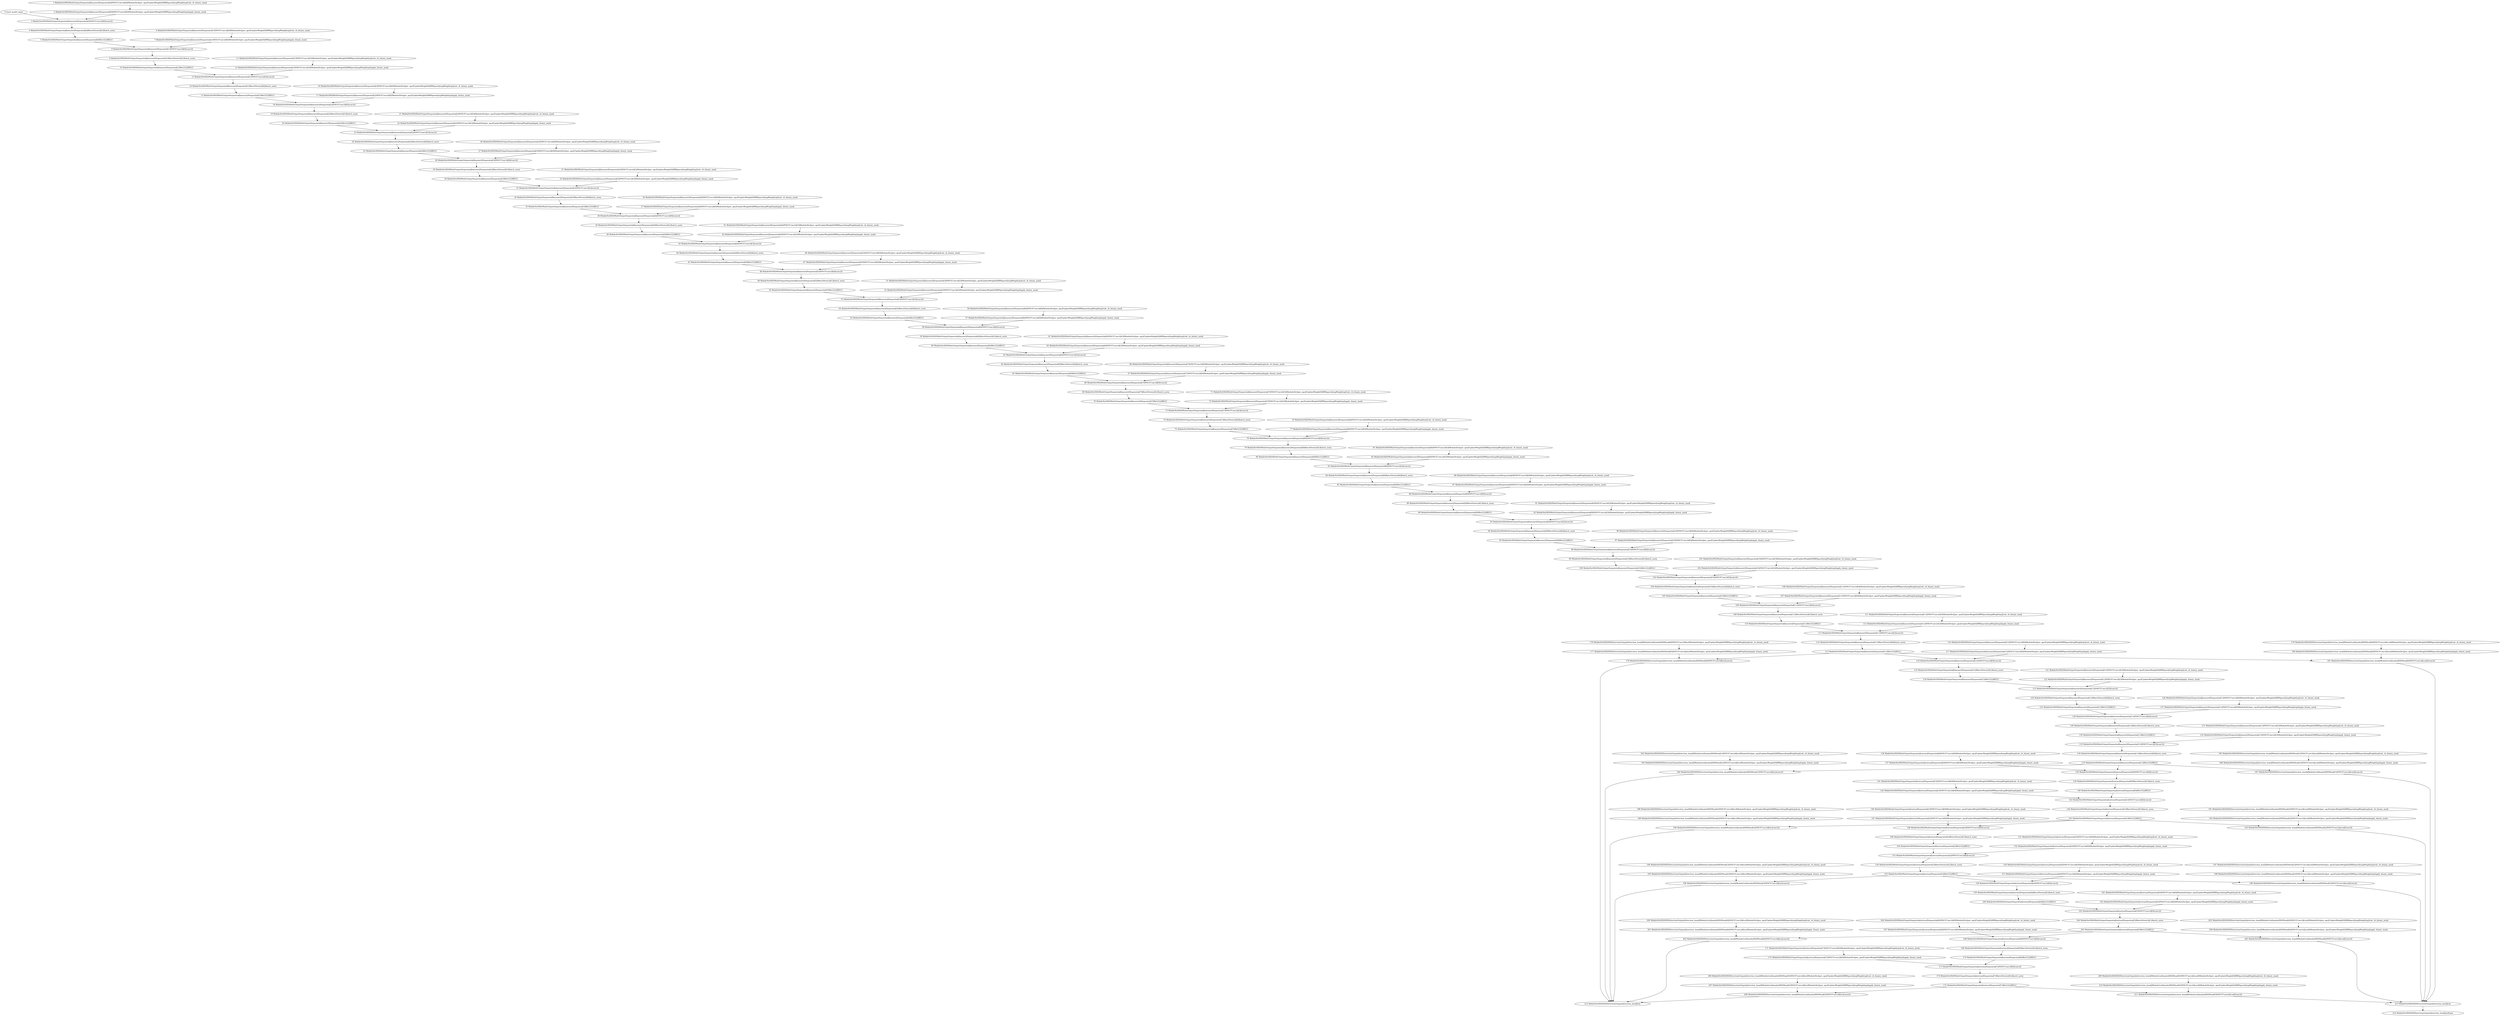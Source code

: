 strict digraph  {
"0 /nncf_model_input" [id=0, scope="", type=nncf_model_input];
"1 MobileNetSSD/MultiOutputSequential[basenet]/Sequential[0]/NNCFConv2d[0]/ModuleDict[pre_ops]/UpdateWeight[0]/RBSparsifyingWeight[op]/calc_rb_binary_mask" [id=1, scope="MobileNetSSD/MultiOutputSequential[basenet]/Sequential[0]/NNCFConv2d[0]/ModuleDict[pre_ops]/UpdateWeight[0]/RBSparsifyingWeight[op]", type=calc_rb_binary_mask];
"2 MobileNetSSD/MultiOutputSequential[basenet]/Sequential[0]/NNCFConv2d[0]/ModuleDict[pre_ops]/UpdateWeight[0]/RBSparsifyingWeight[op]/apply_binary_mask" [id=2, scope="MobileNetSSD/MultiOutputSequential[basenet]/Sequential[0]/NNCFConv2d[0]/ModuleDict[pre_ops]/UpdateWeight[0]/RBSparsifyingWeight[op]", type=apply_binary_mask];
"3 MobileNetSSD/MultiOutputSequential[basenet]/Sequential[0]/NNCFConv2d[0]/conv2d" [id=3, scope="MobileNetSSD/MultiOutputSequential[basenet]/Sequential[0]/NNCFConv2d[0]", type=conv2d];
"4 MobileNetSSD/MultiOutputSequential[basenet]/Sequential[0]/BatchNorm2d[1]/batch_norm" [id=4, scope="MobileNetSSD/MultiOutputSequential[basenet]/Sequential[0]/BatchNorm2d[1]", type=batch_norm];
"5 MobileNetSSD/MultiOutputSequential[basenet]/Sequential[0]/ReLU[2]/RELU" [id=5, scope="MobileNetSSD/MultiOutputSequential[basenet]/Sequential[0]/ReLU[2]", type=RELU];
"6 MobileNetSSD/MultiOutputSequential[basenet]/Sequential[1]/NNCFConv2d[0]/ModuleDict[pre_ops]/UpdateWeight[0]/RBSparsifyingWeight[op]/calc_rb_binary_mask" [id=6, scope="MobileNetSSD/MultiOutputSequential[basenet]/Sequential[1]/NNCFConv2d[0]/ModuleDict[pre_ops]/UpdateWeight[0]/RBSparsifyingWeight[op]", type=calc_rb_binary_mask];
"7 MobileNetSSD/MultiOutputSequential[basenet]/Sequential[1]/NNCFConv2d[0]/ModuleDict[pre_ops]/UpdateWeight[0]/RBSparsifyingWeight[op]/apply_binary_mask" [id=7, scope="MobileNetSSD/MultiOutputSequential[basenet]/Sequential[1]/NNCFConv2d[0]/ModuleDict[pre_ops]/UpdateWeight[0]/RBSparsifyingWeight[op]", type=apply_binary_mask];
"8 MobileNetSSD/MultiOutputSequential[basenet]/Sequential[1]/NNCFConv2d[0]/conv2d" [id=8, scope="MobileNetSSD/MultiOutputSequential[basenet]/Sequential[1]/NNCFConv2d[0]", type=conv2d];
"9 MobileNetSSD/MultiOutputSequential[basenet]/Sequential[1]/BatchNorm2d[1]/batch_norm" [id=9, scope="MobileNetSSD/MultiOutputSequential[basenet]/Sequential[1]/BatchNorm2d[1]", type=batch_norm];
"10 MobileNetSSD/MultiOutputSequential[basenet]/Sequential[1]/ReLU[2]/RELU" [id=10, scope="MobileNetSSD/MultiOutputSequential[basenet]/Sequential[1]/ReLU[2]", type=RELU];
"11 MobileNetSSD/MultiOutputSequential[basenet]/Sequential[1]/NNCFConv2d[3]/ModuleDict[pre_ops]/UpdateWeight[0]/RBSparsifyingWeight[op]/calc_rb_binary_mask" [id=11, scope="MobileNetSSD/MultiOutputSequential[basenet]/Sequential[1]/NNCFConv2d[3]/ModuleDict[pre_ops]/UpdateWeight[0]/RBSparsifyingWeight[op]", type=calc_rb_binary_mask];
"12 MobileNetSSD/MultiOutputSequential[basenet]/Sequential[1]/NNCFConv2d[3]/ModuleDict[pre_ops]/UpdateWeight[0]/RBSparsifyingWeight[op]/apply_binary_mask" [id=12, scope="MobileNetSSD/MultiOutputSequential[basenet]/Sequential[1]/NNCFConv2d[3]/ModuleDict[pre_ops]/UpdateWeight[0]/RBSparsifyingWeight[op]", type=apply_binary_mask];
"13 MobileNetSSD/MultiOutputSequential[basenet]/Sequential[1]/NNCFConv2d[3]/conv2d" [id=13, scope="MobileNetSSD/MultiOutputSequential[basenet]/Sequential[1]/NNCFConv2d[3]", type=conv2d];
"14 MobileNetSSD/MultiOutputSequential[basenet]/Sequential[1]/BatchNorm2d[4]/batch_norm" [id=14, scope="MobileNetSSD/MultiOutputSequential[basenet]/Sequential[1]/BatchNorm2d[4]", type=batch_norm];
"15 MobileNetSSD/MultiOutputSequential[basenet]/Sequential[1]/ReLU[5]/RELU" [id=15, scope="MobileNetSSD/MultiOutputSequential[basenet]/Sequential[1]/ReLU[5]", type=RELU];
"16 MobileNetSSD/MultiOutputSequential[basenet]/Sequential[2]/NNCFConv2d[0]/ModuleDict[pre_ops]/UpdateWeight[0]/RBSparsifyingWeight[op]/calc_rb_binary_mask" [id=16, scope="MobileNetSSD/MultiOutputSequential[basenet]/Sequential[2]/NNCFConv2d[0]/ModuleDict[pre_ops]/UpdateWeight[0]/RBSparsifyingWeight[op]", type=calc_rb_binary_mask];
"17 MobileNetSSD/MultiOutputSequential[basenet]/Sequential[2]/NNCFConv2d[0]/ModuleDict[pre_ops]/UpdateWeight[0]/RBSparsifyingWeight[op]/apply_binary_mask" [id=17, scope="MobileNetSSD/MultiOutputSequential[basenet]/Sequential[2]/NNCFConv2d[0]/ModuleDict[pre_ops]/UpdateWeight[0]/RBSparsifyingWeight[op]", type=apply_binary_mask];
"18 MobileNetSSD/MultiOutputSequential[basenet]/Sequential[2]/NNCFConv2d[0]/conv2d" [id=18, scope="MobileNetSSD/MultiOutputSequential[basenet]/Sequential[2]/NNCFConv2d[0]", type=conv2d];
"19 MobileNetSSD/MultiOutputSequential[basenet]/Sequential[2]/BatchNorm2d[1]/batch_norm" [id=19, scope="MobileNetSSD/MultiOutputSequential[basenet]/Sequential[2]/BatchNorm2d[1]", type=batch_norm];
"20 MobileNetSSD/MultiOutputSequential[basenet]/Sequential[2]/ReLU[2]/RELU" [id=20, scope="MobileNetSSD/MultiOutputSequential[basenet]/Sequential[2]/ReLU[2]", type=RELU];
"21 MobileNetSSD/MultiOutputSequential[basenet]/Sequential[2]/NNCFConv2d[3]/ModuleDict[pre_ops]/UpdateWeight[0]/RBSparsifyingWeight[op]/calc_rb_binary_mask" [id=21, scope="MobileNetSSD/MultiOutputSequential[basenet]/Sequential[2]/NNCFConv2d[3]/ModuleDict[pre_ops]/UpdateWeight[0]/RBSparsifyingWeight[op]", type=calc_rb_binary_mask];
"22 MobileNetSSD/MultiOutputSequential[basenet]/Sequential[2]/NNCFConv2d[3]/ModuleDict[pre_ops]/UpdateWeight[0]/RBSparsifyingWeight[op]/apply_binary_mask" [id=22, scope="MobileNetSSD/MultiOutputSequential[basenet]/Sequential[2]/NNCFConv2d[3]/ModuleDict[pre_ops]/UpdateWeight[0]/RBSparsifyingWeight[op]", type=apply_binary_mask];
"23 MobileNetSSD/MultiOutputSequential[basenet]/Sequential[2]/NNCFConv2d[3]/conv2d" [id=23, scope="MobileNetSSD/MultiOutputSequential[basenet]/Sequential[2]/NNCFConv2d[3]", type=conv2d];
"24 MobileNetSSD/MultiOutputSequential[basenet]/Sequential[2]/BatchNorm2d[4]/batch_norm" [id=24, scope="MobileNetSSD/MultiOutputSequential[basenet]/Sequential[2]/BatchNorm2d[4]", type=batch_norm];
"25 MobileNetSSD/MultiOutputSequential[basenet]/Sequential[2]/ReLU[5]/RELU" [id=25, scope="MobileNetSSD/MultiOutputSequential[basenet]/Sequential[2]/ReLU[5]", type=RELU];
"26 MobileNetSSD/MultiOutputSequential[basenet]/Sequential[3]/NNCFConv2d[0]/ModuleDict[pre_ops]/UpdateWeight[0]/RBSparsifyingWeight[op]/calc_rb_binary_mask" [id=26, scope="MobileNetSSD/MultiOutputSequential[basenet]/Sequential[3]/NNCFConv2d[0]/ModuleDict[pre_ops]/UpdateWeight[0]/RBSparsifyingWeight[op]", type=calc_rb_binary_mask];
"27 MobileNetSSD/MultiOutputSequential[basenet]/Sequential[3]/NNCFConv2d[0]/ModuleDict[pre_ops]/UpdateWeight[0]/RBSparsifyingWeight[op]/apply_binary_mask" [id=27, scope="MobileNetSSD/MultiOutputSequential[basenet]/Sequential[3]/NNCFConv2d[0]/ModuleDict[pre_ops]/UpdateWeight[0]/RBSparsifyingWeight[op]", type=apply_binary_mask];
"28 MobileNetSSD/MultiOutputSequential[basenet]/Sequential[3]/NNCFConv2d[0]/conv2d" [id=28, scope="MobileNetSSD/MultiOutputSequential[basenet]/Sequential[3]/NNCFConv2d[0]", type=conv2d];
"29 MobileNetSSD/MultiOutputSequential[basenet]/Sequential[3]/BatchNorm2d[1]/batch_norm" [id=29, scope="MobileNetSSD/MultiOutputSequential[basenet]/Sequential[3]/BatchNorm2d[1]", type=batch_norm];
"30 MobileNetSSD/MultiOutputSequential[basenet]/Sequential[3]/ReLU[2]/RELU" [id=30, scope="MobileNetSSD/MultiOutputSequential[basenet]/Sequential[3]/ReLU[2]", type=RELU];
"31 MobileNetSSD/MultiOutputSequential[basenet]/Sequential[3]/NNCFConv2d[3]/ModuleDict[pre_ops]/UpdateWeight[0]/RBSparsifyingWeight[op]/calc_rb_binary_mask" [id=31, scope="MobileNetSSD/MultiOutputSequential[basenet]/Sequential[3]/NNCFConv2d[3]/ModuleDict[pre_ops]/UpdateWeight[0]/RBSparsifyingWeight[op]", type=calc_rb_binary_mask];
"32 MobileNetSSD/MultiOutputSequential[basenet]/Sequential[3]/NNCFConv2d[3]/ModuleDict[pre_ops]/UpdateWeight[0]/RBSparsifyingWeight[op]/apply_binary_mask" [id=32, scope="MobileNetSSD/MultiOutputSequential[basenet]/Sequential[3]/NNCFConv2d[3]/ModuleDict[pre_ops]/UpdateWeight[0]/RBSparsifyingWeight[op]", type=apply_binary_mask];
"33 MobileNetSSD/MultiOutputSequential[basenet]/Sequential[3]/NNCFConv2d[3]/conv2d" [id=33, scope="MobileNetSSD/MultiOutputSequential[basenet]/Sequential[3]/NNCFConv2d[3]", type=conv2d];
"34 MobileNetSSD/MultiOutputSequential[basenet]/Sequential[3]/BatchNorm2d[4]/batch_norm" [id=34, scope="MobileNetSSD/MultiOutputSequential[basenet]/Sequential[3]/BatchNorm2d[4]", type=batch_norm];
"35 MobileNetSSD/MultiOutputSequential[basenet]/Sequential[3]/ReLU[5]/RELU" [id=35, scope="MobileNetSSD/MultiOutputSequential[basenet]/Sequential[3]/ReLU[5]", type=RELU];
"36 MobileNetSSD/MultiOutputSequential[basenet]/Sequential[4]/NNCFConv2d[0]/ModuleDict[pre_ops]/UpdateWeight[0]/RBSparsifyingWeight[op]/calc_rb_binary_mask" [id=36, scope="MobileNetSSD/MultiOutputSequential[basenet]/Sequential[4]/NNCFConv2d[0]/ModuleDict[pre_ops]/UpdateWeight[0]/RBSparsifyingWeight[op]", type=calc_rb_binary_mask];
"37 MobileNetSSD/MultiOutputSequential[basenet]/Sequential[4]/NNCFConv2d[0]/ModuleDict[pre_ops]/UpdateWeight[0]/RBSparsifyingWeight[op]/apply_binary_mask" [id=37, scope="MobileNetSSD/MultiOutputSequential[basenet]/Sequential[4]/NNCFConv2d[0]/ModuleDict[pre_ops]/UpdateWeight[0]/RBSparsifyingWeight[op]", type=apply_binary_mask];
"38 MobileNetSSD/MultiOutputSequential[basenet]/Sequential[4]/NNCFConv2d[0]/conv2d" [id=38, scope="MobileNetSSD/MultiOutputSequential[basenet]/Sequential[4]/NNCFConv2d[0]", type=conv2d];
"39 MobileNetSSD/MultiOutputSequential[basenet]/Sequential[4]/BatchNorm2d[1]/batch_norm" [id=39, scope="MobileNetSSD/MultiOutputSequential[basenet]/Sequential[4]/BatchNorm2d[1]", type=batch_norm];
"40 MobileNetSSD/MultiOutputSequential[basenet]/Sequential[4]/ReLU[2]/RELU" [id=40, scope="MobileNetSSD/MultiOutputSequential[basenet]/Sequential[4]/ReLU[2]", type=RELU];
"41 MobileNetSSD/MultiOutputSequential[basenet]/Sequential[4]/NNCFConv2d[3]/ModuleDict[pre_ops]/UpdateWeight[0]/RBSparsifyingWeight[op]/calc_rb_binary_mask" [id=41, scope="MobileNetSSD/MultiOutputSequential[basenet]/Sequential[4]/NNCFConv2d[3]/ModuleDict[pre_ops]/UpdateWeight[0]/RBSparsifyingWeight[op]", type=calc_rb_binary_mask];
"42 MobileNetSSD/MultiOutputSequential[basenet]/Sequential[4]/NNCFConv2d[3]/ModuleDict[pre_ops]/UpdateWeight[0]/RBSparsifyingWeight[op]/apply_binary_mask" [id=42, scope="MobileNetSSD/MultiOutputSequential[basenet]/Sequential[4]/NNCFConv2d[3]/ModuleDict[pre_ops]/UpdateWeight[0]/RBSparsifyingWeight[op]", type=apply_binary_mask];
"43 MobileNetSSD/MultiOutputSequential[basenet]/Sequential[4]/NNCFConv2d[3]/conv2d" [id=43, scope="MobileNetSSD/MultiOutputSequential[basenet]/Sequential[4]/NNCFConv2d[3]", type=conv2d];
"44 MobileNetSSD/MultiOutputSequential[basenet]/Sequential[4]/BatchNorm2d[4]/batch_norm" [id=44, scope="MobileNetSSD/MultiOutputSequential[basenet]/Sequential[4]/BatchNorm2d[4]", type=batch_norm];
"45 MobileNetSSD/MultiOutputSequential[basenet]/Sequential[4]/ReLU[5]/RELU" [id=45, scope="MobileNetSSD/MultiOutputSequential[basenet]/Sequential[4]/ReLU[5]", type=RELU];
"46 MobileNetSSD/MultiOutputSequential[basenet]/Sequential[5]/NNCFConv2d[0]/ModuleDict[pre_ops]/UpdateWeight[0]/RBSparsifyingWeight[op]/calc_rb_binary_mask" [id=46, scope="MobileNetSSD/MultiOutputSequential[basenet]/Sequential[5]/NNCFConv2d[0]/ModuleDict[pre_ops]/UpdateWeight[0]/RBSparsifyingWeight[op]", type=calc_rb_binary_mask];
"47 MobileNetSSD/MultiOutputSequential[basenet]/Sequential[5]/NNCFConv2d[0]/ModuleDict[pre_ops]/UpdateWeight[0]/RBSparsifyingWeight[op]/apply_binary_mask" [id=47, scope="MobileNetSSD/MultiOutputSequential[basenet]/Sequential[5]/NNCFConv2d[0]/ModuleDict[pre_ops]/UpdateWeight[0]/RBSparsifyingWeight[op]", type=apply_binary_mask];
"48 MobileNetSSD/MultiOutputSequential[basenet]/Sequential[5]/NNCFConv2d[0]/conv2d" [id=48, scope="MobileNetSSD/MultiOutputSequential[basenet]/Sequential[5]/NNCFConv2d[0]", type=conv2d];
"49 MobileNetSSD/MultiOutputSequential[basenet]/Sequential[5]/BatchNorm2d[1]/batch_norm" [id=49, scope="MobileNetSSD/MultiOutputSequential[basenet]/Sequential[5]/BatchNorm2d[1]", type=batch_norm];
"50 MobileNetSSD/MultiOutputSequential[basenet]/Sequential[5]/ReLU[2]/RELU" [id=50, scope="MobileNetSSD/MultiOutputSequential[basenet]/Sequential[5]/ReLU[2]", type=RELU];
"51 MobileNetSSD/MultiOutputSequential[basenet]/Sequential[5]/NNCFConv2d[3]/ModuleDict[pre_ops]/UpdateWeight[0]/RBSparsifyingWeight[op]/calc_rb_binary_mask" [id=51, scope="MobileNetSSD/MultiOutputSequential[basenet]/Sequential[5]/NNCFConv2d[3]/ModuleDict[pre_ops]/UpdateWeight[0]/RBSparsifyingWeight[op]", type=calc_rb_binary_mask];
"52 MobileNetSSD/MultiOutputSequential[basenet]/Sequential[5]/NNCFConv2d[3]/ModuleDict[pre_ops]/UpdateWeight[0]/RBSparsifyingWeight[op]/apply_binary_mask" [id=52, scope="MobileNetSSD/MultiOutputSequential[basenet]/Sequential[5]/NNCFConv2d[3]/ModuleDict[pre_ops]/UpdateWeight[0]/RBSparsifyingWeight[op]", type=apply_binary_mask];
"53 MobileNetSSD/MultiOutputSequential[basenet]/Sequential[5]/NNCFConv2d[3]/conv2d" [id=53, scope="MobileNetSSD/MultiOutputSequential[basenet]/Sequential[5]/NNCFConv2d[3]", type=conv2d];
"54 MobileNetSSD/MultiOutputSequential[basenet]/Sequential[5]/BatchNorm2d[4]/batch_norm" [id=54, scope="MobileNetSSD/MultiOutputSequential[basenet]/Sequential[5]/BatchNorm2d[4]", type=batch_norm];
"55 MobileNetSSD/MultiOutputSequential[basenet]/Sequential[5]/ReLU[5]/RELU" [id=55, scope="MobileNetSSD/MultiOutputSequential[basenet]/Sequential[5]/ReLU[5]", type=RELU];
"56 MobileNetSSD/MultiOutputSequential[basenet]/Sequential[6]/NNCFConv2d[0]/ModuleDict[pre_ops]/UpdateWeight[0]/RBSparsifyingWeight[op]/calc_rb_binary_mask" [id=56, scope="MobileNetSSD/MultiOutputSequential[basenet]/Sequential[6]/NNCFConv2d[0]/ModuleDict[pre_ops]/UpdateWeight[0]/RBSparsifyingWeight[op]", type=calc_rb_binary_mask];
"57 MobileNetSSD/MultiOutputSequential[basenet]/Sequential[6]/NNCFConv2d[0]/ModuleDict[pre_ops]/UpdateWeight[0]/RBSparsifyingWeight[op]/apply_binary_mask" [id=57, scope="MobileNetSSD/MultiOutputSequential[basenet]/Sequential[6]/NNCFConv2d[0]/ModuleDict[pre_ops]/UpdateWeight[0]/RBSparsifyingWeight[op]", type=apply_binary_mask];
"58 MobileNetSSD/MultiOutputSequential[basenet]/Sequential[6]/NNCFConv2d[0]/conv2d" [id=58, scope="MobileNetSSD/MultiOutputSequential[basenet]/Sequential[6]/NNCFConv2d[0]", type=conv2d];
"59 MobileNetSSD/MultiOutputSequential[basenet]/Sequential[6]/BatchNorm2d[1]/batch_norm" [id=59, scope="MobileNetSSD/MultiOutputSequential[basenet]/Sequential[6]/BatchNorm2d[1]", type=batch_norm];
"60 MobileNetSSD/MultiOutputSequential[basenet]/Sequential[6]/ReLU[2]/RELU" [id=60, scope="MobileNetSSD/MultiOutputSequential[basenet]/Sequential[6]/ReLU[2]", type=RELU];
"61 MobileNetSSD/MultiOutputSequential[basenet]/Sequential[6]/NNCFConv2d[3]/ModuleDict[pre_ops]/UpdateWeight[0]/RBSparsifyingWeight[op]/calc_rb_binary_mask" [id=61, scope="MobileNetSSD/MultiOutputSequential[basenet]/Sequential[6]/NNCFConv2d[3]/ModuleDict[pre_ops]/UpdateWeight[0]/RBSparsifyingWeight[op]", type=calc_rb_binary_mask];
"62 MobileNetSSD/MultiOutputSequential[basenet]/Sequential[6]/NNCFConv2d[3]/ModuleDict[pre_ops]/UpdateWeight[0]/RBSparsifyingWeight[op]/apply_binary_mask" [id=62, scope="MobileNetSSD/MultiOutputSequential[basenet]/Sequential[6]/NNCFConv2d[3]/ModuleDict[pre_ops]/UpdateWeight[0]/RBSparsifyingWeight[op]", type=apply_binary_mask];
"63 MobileNetSSD/MultiOutputSequential[basenet]/Sequential[6]/NNCFConv2d[3]/conv2d" [id=63, scope="MobileNetSSD/MultiOutputSequential[basenet]/Sequential[6]/NNCFConv2d[3]", type=conv2d];
"64 MobileNetSSD/MultiOutputSequential[basenet]/Sequential[6]/BatchNorm2d[4]/batch_norm" [id=64, scope="MobileNetSSD/MultiOutputSequential[basenet]/Sequential[6]/BatchNorm2d[4]", type=batch_norm];
"65 MobileNetSSD/MultiOutputSequential[basenet]/Sequential[6]/ReLU[5]/RELU" [id=65, scope="MobileNetSSD/MultiOutputSequential[basenet]/Sequential[6]/ReLU[5]", type=RELU];
"66 MobileNetSSD/MultiOutputSequential[basenet]/Sequential[7]/NNCFConv2d[0]/ModuleDict[pre_ops]/UpdateWeight[0]/RBSparsifyingWeight[op]/calc_rb_binary_mask" [id=66, scope="MobileNetSSD/MultiOutputSequential[basenet]/Sequential[7]/NNCFConv2d[0]/ModuleDict[pre_ops]/UpdateWeight[0]/RBSparsifyingWeight[op]", type=calc_rb_binary_mask];
"67 MobileNetSSD/MultiOutputSequential[basenet]/Sequential[7]/NNCFConv2d[0]/ModuleDict[pre_ops]/UpdateWeight[0]/RBSparsifyingWeight[op]/apply_binary_mask" [id=67, scope="MobileNetSSD/MultiOutputSequential[basenet]/Sequential[7]/NNCFConv2d[0]/ModuleDict[pre_ops]/UpdateWeight[0]/RBSparsifyingWeight[op]", type=apply_binary_mask];
"68 MobileNetSSD/MultiOutputSequential[basenet]/Sequential[7]/NNCFConv2d[0]/conv2d" [id=68, scope="MobileNetSSD/MultiOutputSequential[basenet]/Sequential[7]/NNCFConv2d[0]", type=conv2d];
"69 MobileNetSSD/MultiOutputSequential[basenet]/Sequential[7]/BatchNorm2d[1]/batch_norm" [id=69, scope="MobileNetSSD/MultiOutputSequential[basenet]/Sequential[7]/BatchNorm2d[1]", type=batch_norm];
"70 MobileNetSSD/MultiOutputSequential[basenet]/Sequential[7]/ReLU[2]/RELU" [id=70, scope="MobileNetSSD/MultiOutputSequential[basenet]/Sequential[7]/ReLU[2]", type=RELU];
"71 MobileNetSSD/MultiOutputSequential[basenet]/Sequential[7]/NNCFConv2d[3]/ModuleDict[pre_ops]/UpdateWeight[0]/RBSparsifyingWeight[op]/calc_rb_binary_mask" [id=71, scope="MobileNetSSD/MultiOutputSequential[basenet]/Sequential[7]/NNCFConv2d[3]/ModuleDict[pre_ops]/UpdateWeight[0]/RBSparsifyingWeight[op]", type=calc_rb_binary_mask];
"72 MobileNetSSD/MultiOutputSequential[basenet]/Sequential[7]/NNCFConv2d[3]/ModuleDict[pre_ops]/UpdateWeight[0]/RBSparsifyingWeight[op]/apply_binary_mask" [id=72, scope="MobileNetSSD/MultiOutputSequential[basenet]/Sequential[7]/NNCFConv2d[3]/ModuleDict[pre_ops]/UpdateWeight[0]/RBSparsifyingWeight[op]", type=apply_binary_mask];
"73 MobileNetSSD/MultiOutputSequential[basenet]/Sequential[7]/NNCFConv2d[3]/conv2d" [id=73, scope="MobileNetSSD/MultiOutputSequential[basenet]/Sequential[7]/NNCFConv2d[3]", type=conv2d];
"74 MobileNetSSD/MultiOutputSequential[basenet]/Sequential[7]/BatchNorm2d[4]/batch_norm" [id=74, scope="MobileNetSSD/MultiOutputSequential[basenet]/Sequential[7]/BatchNorm2d[4]", type=batch_norm];
"75 MobileNetSSD/MultiOutputSequential[basenet]/Sequential[7]/ReLU[5]/RELU" [id=75, scope="MobileNetSSD/MultiOutputSequential[basenet]/Sequential[7]/ReLU[5]", type=RELU];
"76 MobileNetSSD/MultiOutputSequential[basenet]/Sequential[8]/NNCFConv2d[0]/ModuleDict[pre_ops]/UpdateWeight[0]/RBSparsifyingWeight[op]/calc_rb_binary_mask" [id=76, scope="MobileNetSSD/MultiOutputSequential[basenet]/Sequential[8]/NNCFConv2d[0]/ModuleDict[pre_ops]/UpdateWeight[0]/RBSparsifyingWeight[op]", type=calc_rb_binary_mask];
"77 MobileNetSSD/MultiOutputSequential[basenet]/Sequential[8]/NNCFConv2d[0]/ModuleDict[pre_ops]/UpdateWeight[0]/RBSparsifyingWeight[op]/apply_binary_mask" [id=77, scope="MobileNetSSD/MultiOutputSequential[basenet]/Sequential[8]/NNCFConv2d[0]/ModuleDict[pre_ops]/UpdateWeight[0]/RBSparsifyingWeight[op]", type=apply_binary_mask];
"78 MobileNetSSD/MultiOutputSequential[basenet]/Sequential[8]/NNCFConv2d[0]/conv2d" [id=78, scope="MobileNetSSD/MultiOutputSequential[basenet]/Sequential[8]/NNCFConv2d[0]", type=conv2d];
"79 MobileNetSSD/MultiOutputSequential[basenet]/Sequential[8]/BatchNorm2d[1]/batch_norm" [id=79, scope="MobileNetSSD/MultiOutputSequential[basenet]/Sequential[8]/BatchNorm2d[1]", type=batch_norm];
"80 MobileNetSSD/MultiOutputSequential[basenet]/Sequential[8]/ReLU[2]/RELU" [id=80, scope="MobileNetSSD/MultiOutputSequential[basenet]/Sequential[8]/ReLU[2]", type=RELU];
"81 MobileNetSSD/MultiOutputSequential[basenet]/Sequential[8]/NNCFConv2d[3]/ModuleDict[pre_ops]/UpdateWeight[0]/RBSparsifyingWeight[op]/calc_rb_binary_mask" [id=81, scope="MobileNetSSD/MultiOutputSequential[basenet]/Sequential[8]/NNCFConv2d[3]/ModuleDict[pre_ops]/UpdateWeight[0]/RBSparsifyingWeight[op]", type=calc_rb_binary_mask];
"82 MobileNetSSD/MultiOutputSequential[basenet]/Sequential[8]/NNCFConv2d[3]/ModuleDict[pre_ops]/UpdateWeight[0]/RBSparsifyingWeight[op]/apply_binary_mask" [id=82, scope="MobileNetSSD/MultiOutputSequential[basenet]/Sequential[8]/NNCFConv2d[3]/ModuleDict[pre_ops]/UpdateWeight[0]/RBSparsifyingWeight[op]", type=apply_binary_mask];
"83 MobileNetSSD/MultiOutputSequential[basenet]/Sequential[8]/NNCFConv2d[3]/conv2d" [id=83, scope="MobileNetSSD/MultiOutputSequential[basenet]/Sequential[8]/NNCFConv2d[3]", type=conv2d];
"84 MobileNetSSD/MultiOutputSequential[basenet]/Sequential[8]/BatchNorm2d[4]/batch_norm" [id=84, scope="MobileNetSSD/MultiOutputSequential[basenet]/Sequential[8]/BatchNorm2d[4]", type=batch_norm];
"85 MobileNetSSD/MultiOutputSequential[basenet]/Sequential[8]/ReLU[5]/RELU" [id=85, scope="MobileNetSSD/MultiOutputSequential[basenet]/Sequential[8]/ReLU[5]", type=RELU];
"86 MobileNetSSD/MultiOutputSequential[basenet]/Sequential[9]/NNCFConv2d[0]/ModuleDict[pre_ops]/UpdateWeight[0]/RBSparsifyingWeight[op]/calc_rb_binary_mask" [id=86, scope="MobileNetSSD/MultiOutputSequential[basenet]/Sequential[9]/NNCFConv2d[0]/ModuleDict[pre_ops]/UpdateWeight[0]/RBSparsifyingWeight[op]", type=calc_rb_binary_mask];
"87 MobileNetSSD/MultiOutputSequential[basenet]/Sequential[9]/NNCFConv2d[0]/ModuleDict[pre_ops]/UpdateWeight[0]/RBSparsifyingWeight[op]/apply_binary_mask" [id=87, scope="MobileNetSSD/MultiOutputSequential[basenet]/Sequential[9]/NNCFConv2d[0]/ModuleDict[pre_ops]/UpdateWeight[0]/RBSparsifyingWeight[op]", type=apply_binary_mask];
"88 MobileNetSSD/MultiOutputSequential[basenet]/Sequential[9]/NNCFConv2d[0]/conv2d" [id=88, scope="MobileNetSSD/MultiOutputSequential[basenet]/Sequential[9]/NNCFConv2d[0]", type=conv2d];
"89 MobileNetSSD/MultiOutputSequential[basenet]/Sequential[9]/BatchNorm2d[1]/batch_norm" [id=89, scope="MobileNetSSD/MultiOutputSequential[basenet]/Sequential[9]/BatchNorm2d[1]", type=batch_norm];
"90 MobileNetSSD/MultiOutputSequential[basenet]/Sequential[9]/ReLU[2]/RELU" [id=90, scope="MobileNetSSD/MultiOutputSequential[basenet]/Sequential[9]/ReLU[2]", type=RELU];
"91 MobileNetSSD/MultiOutputSequential[basenet]/Sequential[9]/NNCFConv2d[3]/ModuleDict[pre_ops]/UpdateWeight[0]/RBSparsifyingWeight[op]/calc_rb_binary_mask" [id=91, scope="MobileNetSSD/MultiOutputSequential[basenet]/Sequential[9]/NNCFConv2d[3]/ModuleDict[pre_ops]/UpdateWeight[0]/RBSparsifyingWeight[op]", type=calc_rb_binary_mask];
"92 MobileNetSSD/MultiOutputSequential[basenet]/Sequential[9]/NNCFConv2d[3]/ModuleDict[pre_ops]/UpdateWeight[0]/RBSparsifyingWeight[op]/apply_binary_mask" [id=92, scope="MobileNetSSD/MultiOutputSequential[basenet]/Sequential[9]/NNCFConv2d[3]/ModuleDict[pre_ops]/UpdateWeight[0]/RBSparsifyingWeight[op]", type=apply_binary_mask];
"93 MobileNetSSD/MultiOutputSequential[basenet]/Sequential[9]/NNCFConv2d[3]/conv2d" [id=93, scope="MobileNetSSD/MultiOutputSequential[basenet]/Sequential[9]/NNCFConv2d[3]", type=conv2d];
"94 MobileNetSSD/MultiOutputSequential[basenet]/Sequential[9]/BatchNorm2d[4]/batch_norm" [id=94, scope="MobileNetSSD/MultiOutputSequential[basenet]/Sequential[9]/BatchNorm2d[4]", type=batch_norm];
"95 MobileNetSSD/MultiOutputSequential[basenet]/Sequential[9]/ReLU[5]/RELU" [id=95, scope="MobileNetSSD/MultiOutputSequential[basenet]/Sequential[9]/ReLU[5]", type=RELU];
"96 MobileNetSSD/MultiOutputSequential[basenet]/Sequential[10]/NNCFConv2d[0]/ModuleDict[pre_ops]/UpdateWeight[0]/RBSparsifyingWeight[op]/calc_rb_binary_mask" [id=96, scope="MobileNetSSD/MultiOutputSequential[basenet]/Sequential[10]/NNCFConv2d[0]/ModuleDict[pre_ops]/UpdateWeight[0]/RBSparsifyingWeight[op]", type=calc_rb_binary_mask];
"97 MobileNetSSD/MultiOutputSequential[basenet]/Sequential[10]/NNCFConv2d[0]/ModuleDict[pre_ops]/UpdateWeight[0]/RBSparsifyingWeight[op]/apply_binary_mask" [id=97, scope="MobileNetSSD/MultiOutputSequential[basenet]/Sequential[10]/NNCFConv2d[0]/ModuleDict[pre_ops]/UpdateWeight[0]/RBSparsifyingWeight[op]", type=apply_binary_mask];
"98 MobileNetSSD/MultiOutputSequential[basenet]/Sequential[10]/NNCFConv2d[0]/conv2d" [id=98, scope="MobileNetSSD/MultiOutputSequential[basenet]/Sequential[10]/NNCFConv2d[0]", type=conv2d];
"99 MobileNetSSD/MultiOutputSequential[basenet]/Sequential[10]/BatchNorm2d[1]/batch_norm" [id=99, scope="MobileNetSSD/MultiOutputSequential[basenet]/Sequential[10]/BatchNorm2d[1]", type=batch_norm];
"100 MobileNetSSD/MultiOutputSequential[basenet]/Sequential[10]/ReLU[2]/RELU" [id=100, scope="MobileNetSSD/MultiOutputSequential[basenet]/Sequential[10]/ReLU[2]", type=RELU];
"101 MobileNetSSD/MultiOutputSequential[basenet]/Sequential[10]/NNCFConv2d[3]/ModuleDict[pre_ops]/UpdateWeight[0]/RBSparsifyingWeight[op]/calc_rb_binary_mask" [id=101, scope="MobileNetSSD/MultiOutputSequential[basenet]/Sequential[10]/NNCFConv2d[3]/ModuleDict[pre_ops]/UpdateWeight[0]/RBSparsifyingWeight[op]", type=calc_rb_binary_mask];
"102 MobileNetSSD/MultiOutputSequential[basenet]/Sequential[10]/NNCFConv2d[3]/ModuleDict[pre_ops]/UpdateWeight[0]/RBSparsifyingWeight[op]/apply_binary_mask" [id=102, scope="MobileNetSSD/MultiOutputSequential[basenet]/Sequential[10]/NNCFConv2d[3]/ModuleDict[pre_ops]/UpdateWeight[0]/RBSparsifyingWeight[op]", type=apply_binary_mask];
"103 MobileNetSSD/MultiOutputSequential[basenet]/Sequential[10]/NNCFConv2d[3]/conv2d" [id=103, scope="MobileNetSSD/MultiOutputSequential[basenet]/Sequential[10]/NNCFConv2d[3]", type=conv2d];
"104 MobileNetSSD/MultiOutputSequential[basenet]/Sequential[10]/BatchNorm2d[4]/batch_norm" [id=104, scope="MobileNetSSD/MultiOutputSequential[basenet]/Sequential[10]/BatchNorm2d[4]", type=batch_norm];
"105 MobileNetSSD/MultiOutputSequential[basenet]/Sequential[10]/ReLU[5]/RELU" [id=105, scope="MobileNetSSD/MultiOutputSequential[basenet]/Sequential[10]/ReLU[5]", type=RELU];
"106 MobileNetSSD/MultiOutputSequential[basenet]/Sequential[11]/NNCFConv2d[0]/ModuleDict[pre_ops]/UpdateWeight[0]/RBSparsifyingWeight[op]/calc_rb_binary_mask" [id=106, scope="MobileNetSSD/MultiOutputSequential[basenet]/Sequential[11]/NNCFConv2d[0]/ModuleDict[pre_ops]/UpdateWeight[0]/RBSparsifyingWeight[op]", type=calc_rb_binary_mask];
"107 MobileNetSSD/MultiOutputSequential[basenet]/Sequential[11]/NNCFConv2d[0]/ModuleDict[pre_ops]/UpdateWeight[0]/RBSparsifyingWeight[op]/apply_binary_mask" [id=107, scope="MobileNetSSD/MultiOutputSequential[basenet]/Sequential[11]/NNCFConv2d[0]/ModuleDict[pre_ops]/UpdateWeight[0]/RBSparsifyingWeight[op]", type=apply_binary_mask];
"108 MobileNetSSD/MultiOutputSequential[basenet]/Sequential[11]/NNCFConv2d[0]/conv2d" [id=108, scope="MobileNetSSD/MultiOutputSequential[basenet]/Sequential[11]/NNCFConv2d[0]", type=conv2d];
"109 MobileNetSSD/MultiOutputSequential[basenet]/Sequential[11]/BatchNorm2d[1]/batch_norm" [id=109, scope="MobileNetSSD/MultiOutputSequential[basenet]/Sequential[11]/BatchNorm2d[1]", type=batch_norm];
"110 MobileNetSSD/MultiOutputSequential[basenet]/Sequential[11]/ReLU[2]/RELU" [id=110, scope="MobileNetSSD/MultiOutputSequential[basenet]/Sequential[11]/ReLU[2]", type=RELU];
"111 MobileNetSSD/MultiOutputSequential[basenet]/Sequential[11]/NNCFConv2d[3]/ModuleDict[pre_ops]/UpdateWeight[0]/RBSparsifyingWeight[op]/calc_rb_binary_mask" [id=111, scope="MobileNetSSD/MultiOutputSequential[basenet]/Sequential[11]/NNCFConv2d[3]/ModuleDict[pre_ops]/UpdateWeight[0]/RBSparsifyingWeight[op]", type=calc_rb_binary_mask];
"112 MobileNetSSD/MultiOutputSequential[basenet]/Sequential[11]/NNCFConv2d[3]/ModuleDict[pre_ops]/UpdateWeight[0]/RBSparsifyingWeight[op]/apply_binary_mask" [id=112, scope="MobileNetSSD/MultiOutputSequential[basenet]/Sequential[11]/NNCFConv2d[3]/ModuleDict[pre_ops]/UpdateWeight[0]/RBSparsifyingWeight[op]", type=apply_binary_mask];
"113 MobileNetSSD/MultiOutputSequential[basenet]/Sequential[11]/NNCFConv2d[3]/conv2d" [id=113, scope="MobileNetSSD/MultiOutputSequential[basenet]/Sequential[11]/NNCFConv2d[3]", type=conv2d];
"114 MobileNetSSD/MultiOutputSequential[basenet]/Sequential[11]/BatchNorm2d[4]/batch_norm" [id=114, scope="MobileNetSSD/MultiOutputSequential[basenet]/Sequential[11]/BatchNorm2d[4]", type=batch_norm];
"115 MobileNetSSD/MultiOutputSequential[basenet]/Sequential[11]/ReLU[5]/RELU" [id=115, scope="MobileNetSSD/MultiOutputSequential[basenet]/Sequential[11]/ReLU[5]", type=RELU];
"116 MobileNetSSD/MultiOutputSequential[basenet]/Sequential[12]/NNCFConv2d[0]/ModuleDict[pre_ops]/UpdateWeight[0]/RBSparsifyingWeight[op]/calc_rb_binary_mask" [id=116, scope="MobileNetSSD/MultiOutputSequential[basenet]/Sequential[12]/NNCFConv2d[0]/ModuleDict[pre_ops]/UpdateWeight[0]/RBSparsifyingWeight[op]", type=calc_rb_binary_mask];
"117 MobileNetSSD/MultiOutputSequential[basenet]/Sequential[12]/NNCFConv2d[0]/ModuleDict[pre_ops]/UpdateWeight[0]/RBSparsifyingWeight[op]/apply_binary_mask" [id=117, scope="MobileNetSSD/MultiOutputSequential[basenet]/Sequential[12]/NNCFConv2d[0]/ModuleDict[pre_ops]/UpdateWeight[0]/RBSparsifyingWeight[op]", type=apply_binary_mask];
"118 MobileNetSSD/MultiOutputSequential[basenet]/Sequential[12]/NNCFConv2d[0]/conv2d" [id=118, scope="MobileNetSSD/MultiOutputSequential[basenet]/Sequential[12]/NNCFConv2d[0]", type=conv2d];
"119 MobileNetSSD/MultiOutputSequential[basenet]/Sequential[12]/BatchNorm2d[1]/batch_norm" [id=119, scope="MobileNetSSD/MultiOutputSequential[basenet]/Sequential[12]/BatchNorm2d[1]", type=batch_norm];
"120 MobileNetSSD/MultiOutputSequential[basenet]/Sequential[12]/ReLU[2]/RELU" [id=120, scope="MobileNetSSD/MultiOutputSequential[basenet]/Sequential[12]/ReLU[2]", type=RELU];
"121 MobileNetSSD/MultiOutputSequential[basenet]/Sequential[12]/NNCFConv2d[3]/ModuleDict[pre_ops]/UpdateWeight[0]/RBSparsifyingWeight[op]/calc_rb_binary_mask" [id=121, scope="MobileNetSSD/MultiOutputSequential[basenet]/Sequential[12]/NNCFConv2d[3]/ModuleDict[pre_ops]/UpdateWeight[0]/RBSparsifyingWeight[op]", type=calc_rb_binary_mask];
"122 MobileNetSSD/MultiOutputSequential[basenet]/Sequential[12]/NNCFConv2d[3]/ModuleDict[pre_ops]/UpdateWeight[0]/RBSparsifyingWeight[op]/apply_binary_mask" [id=122, scope="MobileNetSSD/MultiOutputSequential[basenet]/Sequential[12]/NNCFConv2d[3]/ModuleDict[pre_ops]/UpdateWeight[0]/RBSparsifyingWeight[op]", type=apply_binary_mask];
"123 MobileNetSSD/MultiOutputSequential[basenet]/Sequential[12]/NNCFConv2d[3]/conv2d" [id=123, scope="MobileNetSSD/MultiOutputSequential[basenet]/Sequential[12]/NNCFConv2d[3]", type=conv2d];
"124 MobileNetSSD/MultiOutputSequential[basenet]/Sequential[12]/BatchNorm2d[4]/batch_norm" [id=124, scope="MobileNetSSD/MultiOutputSequential[basenet]/Sequential[12]/BatchNorm2d[4]", type=batch_norm];
"125 MobileNetSSD/MultiOutputSequential[basenet]/Sequential[12]/ReLU[5]/RELU" [id=125, scope="MobileNetSSD/MultiOutputSequential[basenet]/Sequential[12]/ReLU[5]", type=RELU];
"126 MobileNetSSD/MultiOutputSequential[basenet]/Sequential[13]/NNCFConv2d[0]/ModuleDict[pre_ops]/UpdateWeight[0]/RBSparsifyingWeight[op]/calc_rb_binary_mask" [id=126, scope="MobileNetSSD/MultiOutputSequential[basenet]/Sequential[13]/NNCFConv2d[0]/ModuleDict[pre_ops]/UpdateWeight[0]/RBSparsifyingWeight[op]", type=calc_rb_binary_mask];
"127 MobileNetSSD/MultiOutputSequential[basenet]/Sequential[13]/NNCFConv2d[0]/ModuleDict[pre_ops]/UpdateWeight[0]/RBSparsifyingWeight[op]/apply_binary_mask" [id=127, scope="MobileNetSSD/MultiOutputSequential[basenet]/Sequential[13]/NNCFConv2d[0]/ModuleDict[pre_ops]/UpdateWeight[0]/RBSparsifyingWeight[op]", type=apply_binary_mask];
"128 MobileNetSSD/MultiOutputSequential[basenet]/Sequential[13]/NNCFConv2d[0]/conv2d" [id=128, scope="MobileNetSSD/MultiOutputSequential[basenet]/Sequential[13]/NNCFConv2d[0]", type=conv2d];
"129 MobileNetSSD/MultiOutputSequential[basenet]/Sequential[13]/BatchNorm2d[1]/batch_norm" [id=129, scope="MobileNetSSD/MultiOutputSequential[basenet]/Sequential[13]/BatchNorm2d[1]", type=batch_norm];
"130 MobileNetSSD/MultiOutputSequential[basenet]/Sequential[13]/ReLU[2]/RELU" [id=130, scope="MobileNetSSD/MultiOutputSequential[basenet]/Sequential[13]/ReLU[2]", type=RELU];
"131 MobileNetSSD/MultiOutputSequential[basenet]/Sequential[13]/NNCFConv2d[3]/ModuleDict[pre_ops]/UpdateWeight[0]/RBSparsifyingWeight[op]/calc_rb_binary_mask" [id=131, scope="MobileNetSSD/MultiOutputSequential[basenet]/Sequential[13]/NNCFConv2d[3]/ModuleDict[pre_ops]/UpdateWeight[0]/RBSparsifyingWeight[op]", type=calc_rb_binary_mask];
"132 MobileNetSSD/MultiOutputSequential[basenet]/Sequential[13]/NNCFConv2d[3]/ModuleDict[pre_ops]/UpdateWeight[0]/RBSparsifyingWeight[op]/apply_binary_mask" [id=132, scope="MobileNetSSD/MultiOutputSequential[basenet]/Sequential[13]/NNCFConv2d[3]/ModuleDict[pre_ops]/UpdateWeight[0]/RBSparsifyingWeight[op]", type=apply_binary_mask];
"133 MobileNetSSD/MultiOutputSequential[basenet]/Sequential[13]/NNCFConv2d[3]/conv2d" [id=133, scope="MobileNetSSD/MultiOutputSequential[basenet]/Sequential[13]/NNCFConv2d[3]", type=conv2d];
"134 MobileNetSSD/MultiOutputSequential[basenet]/Sequential[13]/BatchNorm2d[4]/batch_norm" [id=134, scope="MobileNetSSD/MultiOutputSequential[basenet]/Sequential[13]/BatchNorm2d[4]", type=batch_norm];
"135 MobileNetSSD/MultiOutputSequential[basenet]/Sequential[13]/ReLU[5]/RELU" [id=135, scope="MobileNetSSD/MultiOutputSequential[basenet]/Sequential[13]/ReLU[5]", type=RELU];
"136 MobileNetSSD/MultiOutputSequential[extras]/Sequential[0]/NNCFConv2d[0]/ModuleDict[pre_ops]/UpdateWeight[0]/RBSparsifyingWeight[op]/calc_rb_binary_mask" [id=136, scope="MobileNetSSD/MultiOutputSequential[extras]/Sequential[0]/NNCFConv2d[0]/ModuleDict[pre_ops]/UpdateWeight[0]/RBSparsifyingWeight[op]", type=calc_rb_binary_mask];
"137 MobileNetSSD/MultiOutputSequential[extras]/Sequential[0]/NNCFConv2d[0]/ModuleDict[pre_ops]/UpdateWeight[0]/RBSparsifyingWeight[op]/apply_binary_mask" [id=137, scope="MobileNetSSD/MultiOutputSequential[extras]/Sequential[0]/NNCFConv2d[0]/ModuleDict[pre_ops]/UpdateWeight[0]/RBSparsifyingWeight[op]", type=apply_binary_mask];
"138 MobileNetSSD/MultiOutputSequential[extras]/Sequential[0]/NNCFConv2d[0]/conv2d" [id=138, scope="MobileNetSSD/MultiOutputSequential[extras]/Sequential[0]/NNCFConv2d[0]", type=conv2d];
"139 MobileNetSSD/MultiOutputSequential[extras]/Sequential[0]/BatchNorm2d[1]/batch_norm" [id=139, scope="MobileNetSSD/MultiOutputSequential[extras]/Sequential[0]/BatchNorm2d[1]", type=batch_norm];
"140 MobileNetSSD/MultiOutputSequential[extras]/Sequential[0]/ReLU[2]/RELU" [id=140, scope="MobileNetSSD/MultiOutputSequential[extras]/Sequential[0]/ReLU[2]", type=RELU];
"141 MobileNetSSD/MultiOutputSequential[extras]/Sequential[1]/NNCFConv2d[0]/ModuleDict[pre_ops]/UpdateWeight[0]/RBSparsifyingWeight[op]/calc_rb_binary_mask" [id=141, scope="MobileNetSSD/MultiOutputSequential[extras]/Sequential[1]/NNCFConv2d[0]/ModuleDict[pre_ops]/UpdateWeight[0]/RBSparsifyingWeight[op]", type=calc_rb_binary_mask];
"142 MobileNetSSD/MultiOutputSequential[extras]/Sequential[1]/NNCFConv2d[0]/ModuleDict[pre_ops]/UpdateWeight[0]/RBSparsifyingWeight[op]/apply_binary_mask" [id=142, scope="MobileNetSSD/MultiOutputSequential[extras]/Sequential[1]/NNCFConv2d[0]/ModuleDict[pre_ops]/UpdateWeight[0]/RBSparsifyingWeight[op]", type=apply_binary_mask];
"143 MobileNetSSD/MultiOutputSequential[extras]/Sequential[1]/NNCFConv2d[0]/conv2d" [id=143, scope="MobileNetSSD/MultiOutputSequential[extras]/Sequential[1]/NNCFConv2d[0]", type=conv2d];
"144 MobileNetSSD/MultiOutputSequential[extras]/Sequential[1]/BatchNorm2d[1]/batch_norm" [id=144, scope="MobileNetSSD/MultiOutputSequential[extras]/Sequential[1]/BatchNorm2d[1]", type=batch_norm];
"145 MobileNetSSD/MultiOutputSequential[extras]/Sequential[1]/ReLU[2]/RELU" [id=145, scope="MobileNetSSD/MultiOutputSequential[extras]/Sequential[1]/ReLU[2]", type=RELU];
"146 MobileNetSSD/MultiOutputSequential[extras]/Sequential[2]/NNCFConv2d[0]/ModuleDict[pre_ops]/UpdateWeight[0]/RBSparsifyingWeight[op]/calc_rb_binary_mask" [id=146, scope="MobileNetSSD/MultiOutputSequential[extras]/Sequential[2]/NNCFConv2d[0]/ModuleDict[pre_ops]/UpdateWeight[0]/RBSparsifyingWeight[op]", type=calc_rb_binary_mask];
"147 MobileNetSSD/MultiOutputSequential[extras]/Sequential[2]/NNCFConv2d[0]/ModuleDict[pre_ops]/UpdateWeight[0]/RBSparsifyingWeight[op]/apply_binary_mask" [id=147, scope="MobileNetSSD/MultiOutputSequential[extras]/Sequential[2]/NNCFConv2d[0]/ModuleDict[pre_ops]/UpdateWeight[0]/RBSparsifyingWeight[op]", type=apply_binary_mask];
"148 MobileNetSSD/MultiOutputSequential[extras]/Sequential[2]/NNCFConv2d[0]/conv2d" [id=148, scope="MobileNetSSD/MultiOutputSequential[extras]/Sequential[2]/NNCFConv2d[0]", type=conv2d];
"149 MobileNetSSD/MultiOutputSequential[extras]/Sequential[2]/BatchNorm2d[1]/batch_norm" [id=149, scope="MobileNetSSD/MultiOutputSequential[extras]/Sequential[2]/BatchNorm2d[1]", type=batch_norm];
"150 MobileNetSSD/MultiOutputSequential[extras]/Sequential[2]/ReLU[2]/RELU" [id=150, scope="MobileNetSSD/MultiOutputSequential[extras]/Sequential[2]/ReLU[2]", type=RELU];
"151 MobileNetSSD/MultiOutputSequential[extras]/Sequential[3]/NNCFConv2d[0]/ModuleDict[pre_ops]/UpdateWeight[0]/RBSparsifyingWeight[op]/calc_rb_binary_mask" [id=151, scope="MobileNetSSD/MultiOutputSequential[extras]/Sequential[3]/NNCFConv2d[0]/ModuleDict[pre_ops]/UpdateWeight[0]/RBSparsifyingWeight[op]", type=calc_rb_binary_mask];
"152 MobileNetSSD/MultiOutputSequential[extras]/Sequential[3]/NNCFConv2d[0]/ModuleDict[pre_ops]/UpdateWeight[0]/RBSparsifyingWeight[op]/apply_binary_mask" [id=152, scope="MobileNetSSD/MultiOutputSequential[extras]/Sequential[3]/NNCFConv2d[0]/ModuleDict[pre_ops]/UpdateWeight[0]/RBSparsifyingWeight[op]", type=apply_binary_mask];
"153 MobileNetSSD/MultiOutputSequential[extras]/Sequential[3]/NNCFConv2d[0]/conv2d" [id=153, scope="MobileNetSSD/MultiOutputSequential[extras]/Sequential[3]/NNCFConv2d[0]", type=conv2d];
"154 MobileNetSSD/MultiOutputSequential[extras]/Sequential[3]/BatchNorm2d[1]/batch_norm" [id=154, scope="MobileNetSSD/MultiOutputSequential[extras]/Sequential[3]/BatchNorm2d[1]", type=batch_norm];
"155 MobileNetSSD/MultiOutputSequential[extras]/Sequential[3]/ReLU[2]/RELU" [id=155, scope="MobileNetSSD/MultiOutputSequential[extras]/Sequential[3]/ReLU[2]", type=RELU];
"156 MobileNetSSD/MultiOutputSequential[extras]/Sequential[4]/NNCFConv2d[0]/ModuleDict[pre_ops]/UpdateWeight[0]/RBSparsifyingWeight[op]/calc_rb_binary_mask" [id=156, scope="MobileNetSSD/MultiOutputSequential[extras]/Sequential[4]/NNCFConv2d[0]/ModuleDict[pre_ops]/UpdateWeight[0]/RBSparsifyingWeight[op]", type=calc_rb_binary_mask];
"157 MobileNetSSD/MultiOutputSequential[extras]/Sequential[4]/NNCFConv2d[0]/ModuleDict[pre_ops]/UpdateWeight[0]/RBSparsifyingWeight[op]/apply_binary_mask" [id=157, scope="MobileNetSSD/MultiOutputSequential[extras]/Sequential[4]/NNCFConv2d[0]/ModuleDict[pre_ops]/UpdateWeight[0]/RBSparsifyingWeight[op]", type=apply_binary_mask];
"158 MobileNetSSD/MultiOutputSequential[extras]/Sequential[4]/NNCFConv2d[0]/conv2d" [id=158, scope="MobileNetSSD/MultiOutputSequential[extras]/Sequential[4]/NNCFConv2d[0]", type=conv2d];
"159 MobileNetSSD/MultiOutputSequential[extras]/Sequential[4]/BatchNorm2d[1]/batch_norm" [id=159, scope="MobileNetSSD/MultiOutputSequential[extras]/Sequential[4]/BatchNorm2d[1]", type=batch_norm];
"160 MobileNetSSD/MultiOutputSequential[extras]/Sequential[4]/ReLU[2]/RELU" [id=160, scope="MobileNetSSD/MultiOutputSequential[extras]/Sequential[4]/ReLU[2]", type=RELU];
"161 MobileNetSSD/MultiOutputSequential[extras]/Sequential[5]/NNCFConv2d[0]/ModuleDict[pre_ops]/UpdateWeight[0]/RBSparsifyingWeight[op]/calc_rb_binary_mask" [id=161, scope="MobileNetSSD/MultiOutputSequential[extras]/Sequential[5]/NNCFConv2d[0]/ModuleDict[pre_ops]/UpdateWeight[0]/RBSparsifyingWeight[op]", type=calc_rb_binary_mask];
"162 MobileNetSSD/MultiOutputSequential[extras]/Sequential[5]/NNCFConv2d[0]/ModuleDict[pre_ops]/UpdateWeight[0]/RBSparsifyingWeight[op]/apply_binary_mask" [id=162, scope="MobileNetSSD/MultiOutputSequential[extras]/Sequential[5]/NNCFConv2d[0]/ModuleDict[pre_ops]/UpdateWeight[0]/RBSparsifyingWeight[op]", type=apply_binary_mask];
"163 MobileNetSSD/MultiOutputSequential[extras]/Sequential[5]/NNCFConv2d[0]/conv2d" [id=163, scope="MobileNetSSD/MultiOutputSequential[extras]/Sequential[5]/NNCFConv2d[0]", type=conv2d];
"164 MobileNetSSD/MultiOutputSequential[extras]/Sequential[5]/BatchNorm2d[1]/batch_norm" [id=164, scope="MobileNetSSD/MultiOutputSequential[extras]/Sequential[5]/BatchNorm2d[1]", type=batch_norm];
"165 MobileNetSSD/MultiOutputSequential[extras]/Sequential[5]/ReLU[2]/RELU" [id=165, scope="MobileNetSSD/MultiOutputSequential[extras]/Sequential[5]/ReLU[2]", type=RELU];
"166 MobileNetSSD/MultiOutputSequential[extras]/Sequential[6]/NNCFConv2d[0]/ModuleDict[pre_ops]/UpdateWeight[0]/RBSparsifyingWeight[op]/calc_rb_binary_mask" [id=166, scope="MobileNetSSD/MultiOutputSequential[extras]/Sequential[6]/NNCFConv2d[0]/ModuleDict[pre_ops]/UpdateWeight[0]/RBSparsifyingWeight[op]", type=calc_rb_binary_mask];
"167 MobileNetSSD/MultiOutputSequential[extras]/Sequential[6]/NNCFConv2d[0]/ModuleDict[pre_ops]/UpdateWeight[0]/RBSparsifyingWeight[op]/apply_binary_mask" [id=167, scope="MobileNetSSD/MultiOutputSequential[extras]/Sequential[6]/NNCFConv2d[0]/ModuleDict[pre_ops]/UpdateWeight[0]/RBSparsifyingWeight[op]", type=apply_binary_mask];
"168 MobileNetSSD/MultiOutputSequential[extras]/Sequential[6]/NNCFConv2d[0]/conv2d" [id=168, scope="MobileNetSSD/MultiOutputSequential[extras]/Sequential[6]/NNCFConv2d[0]", type=conv2d];
"169 MobileNetSSD/MultiOutputSequential[extras]/Sequential[6]/BatchNorm2d[1]/batch_norm" [id=169, scope="MobileNetSSD/MultiOutputSequential[extras]/Sequential[6]/BatchNorm2d[1]", type=batch_norm];
"170 MobileNetSSD/MultiOutputSequential[extras]/Sequential[6]/ReLU[2]/RELU" [id=170, scope="MobileNetSSD/MultiOutputSequential[extras]/Sequential[6]/ReLU[2]", type=RELU];
"171 MobileNetSSD/MultiOutputSequential[extras]/Sequential[7]/NNCFConv2d[0]/ModuleDict[pre_ops]/UpdateWeight[0]/RBSparsifyingWeight[op]/calc_rb_binary_mask" [id=171, scope="MobileNetSSD/MultiOutputSequential[extras]/Sequential[7]/NNCFConv2d[0]/ModuleDict[pre_ops]/UpdateWeight[0]/RBSparsifyingWeight[op]", type=calc_rb_binary_mask];
"172 MobileNetSSD/MultiOutputSequential[extras]/Sequential[7]/NNCFConv2d[0]/ModuleDict[pre_ops]/UpdateWeight[0]/RBSparsifyingWeight[op]/apply_binary_mask" [id=172, scope="MobileNetSSD/MultiOutputSequential[extras]/Sequential[7]/NNCFConv2d[0]/ModuleDict[pre_ops]/UpdateWeight[0]/RBSparsifyingWeight[op]", type=apply_binary_mask];
"173 MobileNetSSD/MultiOutputSequential[extras]/Sequential[7]/NNCFConv2d[0]/conv2d" [id=173, scope="MobileNetSSD/MultiOutputSequential[extras]/Sequential[7]/NNCFConv2d[0]", type=conv2d];
"174 MobileNetSSD/MultiOutputSequential[extras]/Sequential[7]/BatchNorm2d[1]/batch_norm" [id=174, scope="MobileNetSSD/MultiOutputSequential[extras]/Sequential[7]/BatchNorm2d[1]", type=batch_norm];
"175 MobileNetSSD/MultiOutputSequential[extras]/Sequential[7]/ReLU[2]/RELU" [id=175, scope="MobileNetSSD/MultiOutputSequential[extras]/Sequential[7]/ReLU[2]", type=RELU];
"176 MobileNetSSD/SSDDetectionOutput[detection_head]/ModuleList[heads]/SSDHead[0]/NNCFConv2d[loc]/ModuleDict[pre_ops]/UpdateWeight[0]/RBSparsifyingWeight[op]/calc_rb_binary_mask" [id=176, scope="MobileNetSSD/SSDDetectionOutput[detection_head]/ModuleList[heads]/SSDHead[0]/NNCFConv2d[loc]/ModuleDict[pre_ops]/UpdateWeight[0]/RBSparsifyingWeight[op]", type=calc_rb_binary_mask];
"177 MobileNetSSD/SSDDetectionOutput[detection_head]/ModuleList[heads]/SSDHead[0]/NNCFConv2d[loc]/ModuleDict[pre_ops]/UpdateWeight[0]/RBSparsifyingWeight[op]/apply_binary_mask" [id=177, scope="MobileNetSSD/SSDDetectionOutput[detection_head]/ModuleList[heads]/SSDHead[0]/NNCFConv2d[loc]/ModuleDict[pre_ops]/UpdateWeight[0]/RBSparsifyingWeight[op]", type=apply_binary_mask];
"178 MobileNetSSD/SSDDetectionOutput[detection_head]/ModuleList[heads]/SSDHead[0]/NNCFConv2d[loc]/conv2d" [id=178, scope="MobileNetSSD/SSDDetectionOutput[detection_head]/ModuleList[heads]/SSDHead[0]/NNCFConv2d[loc]", type=conv2d];
"179 MobileNetSSD/SSDDetectionOutput[detection_head]/ModuleList[heads]/SSDHead[0]/NNCFConv2d[conf]/ModuleDict[pre_ops]/UpdateWeight[0]/RBSparsifyingWeight[op]/calc_rb_binary_mask" [id=179, scope="MobileNetSSD/SSDDetectionOutput[detection_head]/ModuleList[heads]/SSDHead[0]/NNCFConv2d[conf]/ModuleDict[pre_ops]/UpdateWeight[0]/RBSparsifyingWeight[op]", type=calc_rb_binary_mask];
"180 MobileNetSSD/SSDDetectionOutput[detection_head]/ModuleList[heads]/SSDHead[0]/NNCFConv2d[conf]/ModuleDict[pre_ops]/UpdateWeight[0]/RBSparsifyingWeight[op]/apply_binary_mask" [id=180, scope="MobileNetSSD/SSDDetectionOutput[detection_head]/ModuleList[heads]/SSDHead[0]/NNCFConv2d[conf]/ModuleDict[pre_ops]/UpdateWeight[0]/RBSparsifyingWeight[op]", type=apply_binary_mask];
"181 MobileNetSSD/SSDDetectionOutput[detection_head]/ModuleList[heads]/SSDHead[0]/NNCFConv2d[conf]/conv2d" [id=181, scope="MobileNetSSD/SSDDetectionOutput[detection_head]/ModuleList[heads]/SSDHead[0]/NNCFConv2d[conf]", type=conv2d];
"182 MobileNetSSD/SSDDetectionOutput[detection_head]/ModuleList[heads]/SSDHead[1]/NNCFConv2d[loc]/ModuleDict[pre_ops]/UpdateWeight[0]/RBSparsifyingWeight[op]/calc_rb_binary_mask" [id=182, scope="MobileNetSSD/SSDDetectionOutput[detection_head]/ModuleList[heads]/SSDHead[1]/NNCFConv2d[loc]/ModuleDict[pre_ops]/UpdateWeight[0]/RBSparsifyingWeight[op]", type=calc_rb_binary_mask];
"183 MobileNetSSD/SSDDetectionOutput[detection_head]/ModuleList[heads]/SSDHead[1]/NNCFConv2d[loc]/ModuleDict[pre_ops]/UpdateWeight[0]/RBSparsifyingWeight[op]/apply_binary_mask" [id=183, scope="MobileNetSSD/SSDDetectionOutput[detection_head]/ModuleList[heads]/SSDHead[1]/NNCFConv2d[loc]/ModuleDict[pre_ops]/UpdateWeight[0]/RBSparsifyingWeight[op]", type=apply_binary_mask];
"184 MobileNetSSD/SSDDetectionOutput[detection_head]/ModuleList[heads]/SSDHead[1]/NNCFConv2d[loc]/conv2d" [id=184, scope="MobileNetSSD/SSDDetectionOutput[detection_head]/ModuleList[heads]/SSDHead[1]/NNCFConv2d[loc]", type=conv2d];
"185 MobileNetSSD/SSDDetectionOutput[detection_head]/ModuleList[heads]/SSDHead[1]/NNCFConv2d[conf]/ModuleDict[pre_ops]/UpdateWeight[0]/RBSparsifyingWeight[op]/calc_rb_binary_mask" [id=185, scope="MobileNetSSD/SSDDetectionOutput[detection_head]/ModuleList[heads]/SSDHead[1]/NNCFConv2d[conf]/ModuleDict[pre_ops]/UpdateWeight[0]/RBSparsifyingWeight[op]", type=calc_rb_binary_mask];
"186 MobileNetSSD/SSDDetectionOutput[detection_head]/ModuleList[heads]/SSDHead[1]/NNCFConv2d[conf]/ModuleDict[pre_ops]/UpdateWeight[0]/RBSparsifyingWeight[op]/apply_binary_mask" [id=186, scope="MobileNetSSD/SSDDetectionOutput[detection_head]/ModuleList[heads]/SSDHead[1]/NNCFConv2d[conf]/ModuleDict[pre_ops]/UpdateWeight[0]/RBSparsifyingWeight[op]", type=apply_binary_mask];
"187 MobileNetSSD/SSDDetectionOutput[detection_head]/ModuleList[heads]/SSDHead[1]/NNCFConv2d[conf]/conv2d" [id=187, scope="MobileNetSSD/SSDDetectionOutput[detection_head]/ModuleList[heads]/SSDHead[1]/NNCFConv2d[conf]", type=conv2d];
"188 MobileNetSSD/SSDDetectionOutput[detection_head]/ModuleList[heads]/SSDHead[2]/NNCFConv2d[loc]/ModuleDict[pre_ops]/UpdateWeight[0]/RBSparsifyingWeight[op]/calc_rb_binary_mask" [id=188, scope="MobileNetSSD/SSDDetectionOutput[detection_head]/ModuleList[heads]/SSDHead[2]/NNCFConv2d[loc]/ModuleDict[pre_ops]/UpdateWeight[0]/RBSparsifyingWeight[op]", type=calc_rb_binary_mask];
"189 MobileNetSSD/SSDDetectionOutput[detection_head]/ModuleList[heads]/SSDHead[2]/NNCFConv2d[loc]/ModuleDict[pre_ops]/UpdateWeight[0]/RBSparsifyingWeight[op]/apply_binary_mask" [id=189, scope="MobileNetSSD/SSDDetectionOutput[detection_head]/ModuleList[heads]/SSDHead[2]/NNCFConv2d[loc]/ModuleDict[pre_ops]/UpdateWeight[0]/RBSparsifyingWeight[op]", type=apply_binary_mask];
"190 MobileNetSSD/SSDDetectionOutput[detection_head]/ModuleList[heads]/SSDHead[2]/NNCFConv2d[loc]/conv2d" [id=190, scope="MobileNetSSD/SSDDetectionOutput[detection_head]/ModuleList[heads]/SSDHead[2]/NNCFConv2d[loc]", type=conv2d];
"191 MobileNetSSD/SSDDetectionOutput[detection_head]/ModuleList[heads]/SSDHead[2]/NNCFConv2d[conf]/ModuleDict[pre_ops]/UpdateWeight[0]/RBSparsifyingWeight[op]/calc_rb_binary_mask" [id=191, scope="MobileNetSSD/SSDDetectionOutput[detection_head]/ModuleList[heads]/SSDHead[2]/NNCFConv2d[conf]/ModuleDict[pre_ops]/UpdateWeight[0]/RBSparsifyingWeight[op]", type=calc_rb_binary_mask];
"192 MobileNetSSD/SSDDetectionOutput[detection_head]/ModuleList[heads]/SSDHead[2]/NNCFConv2d[conf]/ModuleDict[pre_ops]/UpdateWeight[0]/RBSparsifyingWeight[op]/apply_binary_mask" [id=192, scope="MobileNetSSD/SSDDetectionOutput[detection_head]/ModuleList[heads]/SSDHead[2]/NNCFConv2d[conf]/ModuleDict[pre_ops]/UpdateWeight[0]/RBSparsifyingWeight[op]", type=apply_binary_mask];
"193 MobileNetSSD/SSDDetectionOutput[detection_head]/ModuleList[heads]/SSDHead[2]/NNCFConv2d[conf]/conv2d" [id=193, scope="MobileNetSSD/SSDDetectionOutput[detection_head]/ModuleList[heads]/SSDHead[2]/NNCFConv2d[conf]", type=conv2d];
"194 MobileNetSSD/SSDDetectionOutput[detection_head]/ModuleList[heads]/SSDHead[3]/NNCFConv2d[loc]/ModuleDict[pre_ops]/UpdateWeight[0]/RBSparsifyingWeight[op]/calc_rb_binary_mask" [id=194, scope="MobileNetSSD/SSDDetectionOutput[detection_head]/ModuleList[heads]/SSDHead[3]/NNCFConv2d[loc]/ModuleDict[pre_ops]/UpdateWeight[0]/RBSparsifyingWeight[op]", type=calc_rb_binary_mask];
"195 MobileNetSSD/SSDDetectionOutput[detection_head]/ModuleList[heads]/SSDHead[3]/NNCFConv2d[loc]/ModuleDict[pre_ops]/UpdateWeight[0]/RBSparsifyingWeight[op]/apply_binary_mask" [id=195, scope="MobileNetSSD/SSDDetectionOutput[detection_head]/ModuleList[heads]/SSDHead[3]/NNCFConv2d[loc]/ModuleDict[pre_ops]/UpdateWeight[0]/RBSparsifyingWeight[op]", type=apply_binary_mask];
"196 MobileNetSSD/SSDDetectionOutput[detection_head]/ModuleList[heads]/SSDHead[3]/NNCFConv2d[loc]/conv2d" [id=196, scope="MobileNetSSD/SSDDetectionOutput[detection_head]/ModuleList[heads]/SSDHead[3]/NNCFConv2d[loc]", type=conv2d];
"197 MobileNetSSD/SSDDetectionOutput[detection_head]/ModuleList[heads]/SSDHead[3]/NNCFConv2d[conf]/ModuleDict[pre_ops]/UpdateWeight[0]/RBSparsifyingWeight[op]/calc_rb_binary_mask" [id=197, scope="MobileNetSSD/SSDDetectionOutput[detection_head]/ModuleList[heads]/SSDHead[3]/NNCFConv2d[conf]/ModuleDict[pre_ops]/UpdateWeight[0]/RBSparsifyingWeight[op]", type=calc_rb_binary_mask];
"198 MobileNetSSD/SSDDetectionOutput[detection_head]/ModuleList[heads]/SSDHead[3]/NNCFConv2d[conf]/ModuleDict[pre_ops]/UpdateWeight[0]/RBSparsifyingWeight[op]/apply_binary_mask" [id=198, scope="MobileNetSSD/SSDDetectionOutput[detection_head]/ModuleList[heads]/SSDHead[3]/NNCFConv2d[conf]/ModuleDict[pre_ops]/UpdateWeight[0]/RBSparsifyingWeight[op]", type=apply_binary_mask];
"199 MobileNetSSD/SSDDetectionOutput[detection_head]/ModuleList[heads]/SSDHead[3]/NNCFConv2d[conf]/conv2d" [id=199, scope="MobileNetSSD/SSDDetectionOutput[detection_head]/ModuleList[heads]/SSDHead[3]/NNCFConv2d[conf]", type=conv2d];
"200 MobileNetSSD/SSDDetectionOutput[detection_head]/ModuleList[heads]/SSDHead[4]/NNCFConv2d[loc]/ModuleDict[pre_ops]/UpdateWeight[0]/RBSparsifyingWeight[op]/calc_rb_binary_mask" [id=200, scope="MobileNetSSD/SSDDetectionOutput[detection_head]/ModuleList[heads]/SSDHead[4]/NNCFConv2d[loc]/ModuleDict[pre_ops]/UpdateWeight[0]/RBSparsifyingWeight[op]", type=calc_rb_binary_mask];
"201 MobileNetSSD/SSDDetectionOutput[detection_head]/ModuleList[heads]/SSDHead[4]/NNCFConv2d[loc]/ModuleDict[pre_ops]/UpdateWeight[0]/RBSparsifyingWeight[op]/apply_binary_mask" [id=201, scope="MobileNetSSD/SSDDetectionOutput[detection_head]/ModuleList[heads]/SSDHead[4]/NNCFConv2d[loc]/ModuleDict[pre_ops]/UpdateWeight[0]/RBSparsifyingWeight[op]", type=apply_binary_mask];
"202 MobileNetSSD/SSDDetectionOutput[detection_head]/ModuleList[heads]/SSDHead[4]/NNCFConv2d[loc]/conv2d" [id=202, scope="MobileNetSSD/SSDDetectionOutput[detection_head]/ModuleList[heads]/SSDHead[4]/NNCFConv2d[loc]", type=conv2d];
"203 MobileNetSSD/SSDDetectionOutput[detection_head]/ModuleList[heads]/SSDHead[4]/NNCFConv2d[conf]/ModuleDict[pre_ops]/UpdateWeight[0]/RBSparsifyingWeight[op]/calc_rb_binary_mask" [id=203, scope="MobileNetSSD/SSDDetectionOutput[detection_head]/ModuleList[heads]/SSDHead[4]/NNCFConv2d[conf]/ModuleDict[pre_ops]/UpdateWeight[0]/RBSparsifyingWeight[op]", type=calc_rb_binary_mask];
"204 MobileNetSSD/SSDDetectionOutput[detection_head]/ModuleList[heads]/SSDHead[4]/NNCFConv2d[conf]/ModuleDict[pre_ops]/UpdateWeight[0]/RBSparsifyingWeight[op]/apply_binary_mask" [id=204, scope="MobileNetSSD/SSDDetectionOutput[detection_head]/ModuleList[heads]/SSDHead[4]/NNCFConv2d[conf]/ModuleDict[pre_ops]/UpdateWeight[0]/RBSparsifyingWeight[op]", type=apply_binary_mask];
"205 MobileNetSSD/SSDDetectionOutput[detection_head]/ModuleList[heads]/SSDHead[4]/NNCFConv2d[conf]/conv2d" [id=205, scope="MobileNetSSD/SSDDetectionOutput[detection_head]/ModuleList[heads]/SSDHead[4]/NNCFConv2d[conf]", type=conv2d];
"206 MobileNetSSD/SSDDetectionOutput[detection_head]/ModuleList[heads]/SSDHead[5]/NNCFConv2d[loc]/ModuleDict[pre_ops]/UpdateWeight[0]/RBSparsifyingWeight[op]/calc_rb_binary_mask" [id=206, scope="MobileNetSSD/SSDDetectionOutput[detection_head]/ModuleList[heads]/SSDHead[5]/NNCFConv2d[loc]/ModuleDict[pre_ops]/UpdateWeight[0]/RBSparsifyingWeight[op]", type=calc_rb_binary_mask];
"207 MobileNetSSD/SSDDetectionOutput[detection_head]/ModuleList[heads]/SSDHead[5]/NNCFConv2d[loc]/ModuleDict[pre_ops]/UpdateWeight[0]/RBSparsifyingWeight[op]/apply_binary_mask" [id=207, scope="MobileNetSSD/SSDDetectionOutput[detection_head]/ModuleList[heads]/SSDHead[5]/NNCFConv2d[loc]/ModuleDict[pre_ops]/UpdateWeight[0]/RBSparsifyingWeight[op]", type=apply_binary_mask];
"208 MobileNetSSD/SSDDetectionOutput[detection_head]/ModuleList[heads]/SSDHead[5]/NNCFConv2d[loc]/conv2d" [id=208, scope="MobileNetSSD/SSDDetectionOutput[detection_head]/ModuleList[heads]/SSDHead[5]/NNCFConv2d[loc]", type=conv2d];
"209 MobileNetSSD/SSDDetectionOutput[detection_head]/ModuleList[heads]/SSDHead[5]/NNCFConv2d[conf]/ModuleDict[pre_ops]/UpdateWeight[0]/RBSparsifyingWeight[op]/calc_rb_binary_mask" [id=209, scope="MobileNetSSD/SSDDetectionOutput[detection_head]/ModuleList[heads]/SSDHead[5]/NNCFConv2d[conf]/ModuleDict[pre_ops]/UpdateWeight[0]/RBSparsifyingWeight[op]", type=calc_rb_binary_mask];
"210 MobileNetSSD/SSDDetectionOutput[detection_head]/ModuleList[heads]/SSDHead[5]/NNCFConv2d[conf]/ModuleDict[pre_ops]/UpdateWeight[0]/RBSparsifyingWeight[op]/apply_binary_mask" [id=210, scope="MobileNetSSD/SSDDetectionOutput[detection_head]/ModuleList[heads]/SSDHead[5]/NNCFConv2d[conf]/ModuleDict[pre_ops]/UpdateWeight[0]/RBSparsifyingWeight[op]", type=apply_binary_mask];
"211 MobileNetSSD/SSDDetectionOutput[detection_head]/ModuleList[heads]/SSDHead[5]/NNCFConv2d[conf]/conv2d" [id=211, scope="MobileNetSSD/SSDDetectionOutput[detection_head]/ModuleList[heads]/SSDHead[5]/NNCFConv2d[conf]", type=conv2d];
"212 MobileNetSSD/SSDDetectionOutput[detection_head]/cat" [id=212, scope="MobileNetSSD/SSDDetectionOutput[detection_head]", type=cat];
"213 MobileNetSSD/SSDDetectionOutput[detection_head]/cat" [id=213, scope="MobileNetSSD/SSDDetectionOutput[detection_head]", type=cat];
"214 MobileNetSSD/SSDDetectionOutput[detection_head]/softmax" [id=214, scope="MobileNetSSD/SSDDetectionOutput[detection_head]", type=softmax];
"0 /nncf_model_input" -> "3 MobileNetSSD/MultiOutputSequential[basenet]/Sequential[0]/NNCFConv2d[0]/conv2d";
"1 MobileNetSSD/MultiOutputSequential[basenet]/Sequential[0]/NNCFConv2d[0]/ModuleDict[pre_ops]/UpdateWeight[0]/RBSparsifyingWeight[op]/calc_rb_binary_mask" -> "2 MobileNetSSD/MultiOutputSequential[basenet]/Sequential[0]/NNCFConv2d[0]/ModuleDict[pre_ops]/UpdateWeight[0]/RBSparsifyingWeight[op]/apply_binary_mask";
"2 MobileNetSSD/MultiOutputSequential[basenet]/Sequential[0]/NNCFConv2d[0]/ModuleDict[pre_ops]/UpdateWeight[0]/RBSparsifyingWeight[op]/apply_binary_mask" -> "3 MobileNetSSD/MultiOutputSequential[basenet]/Sequential[0]/NNCFConv2d[0]/conv2d";
"3 MobileNetSSD/MultiOutputSequential[basenet]/Sequential[0]/NNCFConv2d[0]/conv2d" -> "4 MobileNetSSD/MultiOutputSequential[basenet]/Sequential[0]/BatchNorm2d[1]/batch_norm";
"4 MobileNetSSD/MultiOutputSequential[basenet]/Sequential[0]/BatchNorm2d[1]/batch_norm" -> "5 MobileNetSSD/MultiOutputSequential[basenet]/Sequential[0]/ReLU[2]/RELU";
"5 MobileNetSSD/MultiOutputSequential[basenet]/Sequential[0]/ReLU[2]/RELU" -> "8 MobileNetSSD/MultiOutputSequential[basenet]/Sequential[1]/NNCFConv2d[0]/conv2d";
"6 MobileNetSSD/MultiOutputSequential[basenet]/Sequential[1]/NNCFConv2d[0]/ModuleDict[pre_ops]/UpdateWeight[0]/RBSparsifyingWeight[op]/calc_rb_binary_mask" -> "7 MobileNetSSD/MultiOutputSequential[basenet]/Sequential[1]/NNCFConv2d[0]/ModuleDict[pre_ops]/UpdateWeight[0]/RBSparsifyingWeight[op]/apply_binary_mask";
"7 MobileNetSSD/MultiOutputSequential[basenet]/Sequential[1]/NNCFConv2d[0]/ModuleDict[pre_ops]/UpdateWeight[0]/RBSparsifyingWeight[op]/apply_binary_mask" -> "8 MobileNetSSD/MultiOutputSequential[basenet]/Sequential[1]/NNCFConv2d[0]/conv2d";
"8 MobileNetSSD/MultiOutputSequential[basenet]/Sequential[1]/NNCFConv2d[0]/conv2d" -> "9 MobileNetSSD/MultiOutputSequential[basenet]/Sequential[1]/BatchNorm2d[1]/batch_norm";
"9 MobileNetSSD/MultiOutputSequential[basenet]/Sequential[1]/BatchNorm2d[1]/batch_norm" -> "10 MobileNetSSD/MultiOutputSequential[basenet]/Sequential[1]/ReLU[2]/RELU";
"10 MobileNetSSD/MultiOutputSequential[basenet]/Sequential[1]/ReLU[2]/RELU" -> "13 MobileNetSSD/MultiOutputSequential[basenet]/Sequential[1]/NNCFConv2d[3]/conv2d";
"11 MobileNetSSD/MultiOutputSequential[basenet]/Sequential[1]/NNCFConv2d[3]/ModuleDict[pre_ops]/UpdateWeight[0]/RBSparsifyingWeight[op]/calc_rb_binary_mask" -> "12 MobileNetSSD/MultiOutputSequential[basenet]/Sequential[1]/NNCFConv2d[3]/ModuleDict[pre_ops]/UpdateWeight[0]/RBSparsifyingWeight[op]/apply_binary_mask";
"12 MobileNetSSD/MultiOutputSequential[basenet]/Sequential[1]/NNCFConv2d[3]/ModuleDict[pre_ops]/UpdateWeight[0]/RBSparsifyingWeight[op]/apply_binary_mask" -> "13 MobileNetSSD/MultiOutputSequential[basenet]/Sequential[1]/NNCFConv2d[3]/conv2d";
"13 MobileNetSSD/MultiOutputSequential[basenet]/Sequential[1]/NNCFConv2d[3]/conv2d" -> "14 MobileNetSSD/MultiOutputSequential[basenet]/Sequential[1]/BatchNorm2d[4]/batch_norm";
"14 MobileNetSSD/MultiOutputSequential[basenet]/Sequential[1]/BatchNorm2d[4]/batch_norm" -> "15 MobileNetSSD/MultiOutputSequential[basenet]/Sequential[1]/ReLU[5]/RELU";
"15 MobileNetSSD/MultiOutputSequential[basenet]/Sequential[1]/ReLU[5]/RELU" -> "18 MobileNetSSD/MultiOutputSequential[basenet]/Sequential[2]/NNCFConv2d[0]/conv2d";
"16 MobileNetSSD/MultiOutputSequential[basenet]/Sequential[2]/NNCFConv2d[0]/ModuleDict[pre_ops]/UpdateWeight[0]/RBSparsifyingWeight[op]/calc_rb_binary_mask" -> "17 MobileNetSSD/MultiOutputSequential[basenet]/Sequential[2]/NNCFConv2d[0]/ModuleDict[pre_ops]/UpdateWeight[0]/RBSparsifyingWeight[op]/apply_binary_mask";
"17 MobileNetSSD/MultiOutputSequential[basenet]/Sequential[2]/NNCFConv2d[0]/ModuleDict[pre_ops]/UpdateWeight[0]/RBSparsifyingWeight[op]/apply_binary_mask" -> "18 MobileNetSSD/MultiOutputSequential[basenet]/Sequential[2]/NNCFConv2d[0]/conv2d";
"18 MobileNetSSD/MultiOutputSequential[basenet]/Sequential[2]/NNCFConv2d[0]/conv2d" -> "19 MobileNetSSD/MultiOutputSequential[basenet]/Sequential[2]/BatchNorm2d[1]/batch_norm";
"19 MobileNetSSD/MultiOutputSequential[basenet]/Sequential[2]/BatchNorm2d[1]/batch_norm" -> "20 MobileNetSSD/MultiOutputSequential[basenet]/Sequential[2]/ReLU[2]/RELU";
"20 MobileNetSSD/MultiOutputSequential[basenet]/Sequential[2]/ReLU[2]/RELU" -> "23 MobileNetSSD/MultiOutputSequential[basenet]/Sequential[2]/NNCFConv2d[3]/conv2d";
"21 MobileNetSSD/MultiOutputSequential[basenet]/Sequential[2]/NNCFConv2d[3]/ModuleDict[pre_ops]/UpdateWeight[0]/RBSparsifyingWeight[op]/calc_rb_binary_mask" -> "22 MobileNetSSD/MultiOutputSequential[basenet]/Sequential[2]/NNCFConv2d[3]/ModuleDict[pre_ops]/UpdateWeight[0]/RBSparsifyingWeight[op]/apply_binary_mask";
"22 MobileNetSSD/MultiOutputSequential[basenet]/Sequential[2]/NNCFConv2d[3]/ModuleDict[pre_ops]/UpdateWeight[0]/RBSparsifyingWeight[op]/apply_binary_mask" -> "23 MobileNetSSD/MultiOutputSequential[basenet]/Sequential[2]/NNCFConv2d[3]/conv2d";
"23 MobileNetSSD/MultiOutputSequential[basenet]/Sequential[2]/NNCFConv2d[3]/conv2d" -> "24 MobileNetSSD/MultiOutputSequential[basenet]/Sequential[2]/BatchNorm2d[4]/batch_norm";
"24 MobileNetSSD/MultiOutputSequential[basenet]/Sequential[2]/BatchNorm2d[4]/batch_norm" -> "25 MobileNetSSD/MultiOutputSequential[basenet]/Sequential[2]/ReLU[5]/RELU";
"25 MobileNetSSD/MultiOutputSequential[basenet]/Sequential[2]/ReLU[5]/RELU" -> "28 MobileNetSSD/MultiOutputSequential[basenet]/Sequential[3]/NNCFConv2d[0]/conv2d";
"26 MobileNetSSD/MultiOutputSequential[basenet]/Sequential[3]/NNCFConv2d[0]/ModuleDict[pre_ops]/UpdateWeight[0]/RBSparsifyingWeight[op]/calc_rb_binary_mask" -> "27 MobileNetSSD/MultiOutputSequential[basenet]/Sequential[3]/NNCFConv2d[0]/ModuleDict[pre_ops]/UpdateWeight[0]/RBSparsifyingWeight[op]/apply_binary_mask";
"27 MobileNetSSD/MultiOutputSequential[basenet]/Sequential[3]/NNCFConv2d[0]/ModuleDict[pre_ops]/UpdateWeight[0]/RBSparsifyingWeight[op]/apply_binary_mask" -> "28 MobileNetSSD/MultiOutputSequential[basenet]/Sequential[3]/NNCFConv2d[0]/conv2d";
"28 MobileNetSSD/MultiOutputSequential[basenet]/Sequential[3]/NNCFConv2d[0]/conv2d" -> "29 MobileNetSSD/MultiOutputSequential[basenet]/Sequential[3]/BatchNorm2d[1]/batch_norm";
"29 MobileNetSSD/MultiOutputSequential[basenet]/Sequential[3]/BatchNorm2d[1]/batch_norm" -> "30 MobileNetSSD/MultiOutputSequential[basenet]/Sequential[3]/ReLU[2]/RELU";
"30 MobileNetSSD/MultiOutputSequential[basenet]/Sequential[3]/ReLU[2]/RELU" -> "33 MobileNetSSD/MultiOutputSequential[basenet]/Sequential[3]/NNCFConv2d[3]/conv2d";
"31 MobileNetSSD/MultiOutputSequential[basenet]/Sequential[3]/NNCFConv2d[3]/ModuleDict[pre_ops]/UpdateWeight[0]/RBSparsifyingWeight[op]/calc_rb_binary_mask" -> "32 MobileNetSSD/MultiOutputSequential[basenet]/Sequential[3]/NNCFConv2d[3]/ModuleDict[pre_ops]/UpdateWeight[0]/RBSparsifyingWeight[op]/apply_binary_mask";
"32 MobileNetSSD/MultiOutputSequential[basenet]/Sequential[3]/NNCFConv2d[3]/ModuleDict[pre_ops]/UpdateWeight[0]/RBSparsifyingWeight[op]/apply_binary_mask" -> "33 MobileNetSSD/MultiOutputSequential[basenet]/Sequential[3]/NNCFConv2d[3]/conv2d";
"33 MobileNetSSD/MultiOutputSequential[basenet]/Sequential[3]/NNCFConv2d[3]/conv2d" -> "34 MobileNetSSD/MultiOutputSequential[basenet]/Sequential[3]/BatchNorm2d[4]/batch_norm";
"34 MobileNetSSD/MultiOutputSequential[basenet]/Sequential[3]/BatchNorm2d[4]/batch_norm" -> "35 MobileNetSSD/MultiOutputSequential[basenet]/Sequential[3]/ReLU[5]/RELU";
"35 MobileNetSSD/MultiOutputSequential[basenet]/Sequential[3]/ReLU[5]/RELU" -> "38 MobileNetSSD/MultiOutputSequential[basenet]/Sequential[4]/NNCFConv2d[0]/conv2d";
"36 MobileNetSSD/MultiOutputSequential[basenet]/Sequential[4]/NNCFConv2d[0]/ModuleDict[pre_ops]/UpdateWeight[0]/RBSparsifyingWeight[op]/calc_rb_binary_mask" -> "37 MobileNetSSD/MultiOutputSequential[basenet]/Sequential[4]/NNCFConv2d[0]/ModuleDict[pre_ops]/UpdateWeight[0]/RBSparsifyingWeight[op]/apply_binary_mask";
"37 MobileNetSSD/MultiOutputSequential[basenet]/Sequential[4]/NNCFConv2d[0]/ModuleDict[pre_ops]/UpdateWeight[0]/RBSparsifyingWeight[op]/apply_binary_mask" -> "38 MobileNetSSD/MultiOutputSequential[basenet]/Sequential[4]/NNCFConv2d[0]/conv2d";
"38 MobileNetSSD/MultiOutputSequential[basenet]/Sequential[4]/NNCFConv2d[0]/conv2d" -> "39 MobileNetSSD/MultiOutputSequential[basenet]/Sequential[4]/BatchNorm2d[1]/batch_norm";
"39 MobileNetSSD/MultiOutputSequential[basenet]/Sequential[4]/BatchNorm2d[1]/batch_norm" -> "40 MobileNetSSD/MultiOutputSequential[basenet]/Sequential[4]/ReLU[2]/RELU";
"40 MobileNetSSD/MultiOutputSequential[basenet]/Sequential[4]/ReLU[2]/RELU" -> "43 MobileNetSSD/MultiOutputSequential[basenet]/Sequential[4]/NNCFConv2d[3]/conv2d";
"41 MobileNetSSD/MultiOutputSequential[basenet]/Sequential[4]/NNCFConv2d[3]/ModuleDict[pre_ops]/UpdateWeight[0]/RBSparsifyingWeight[op]/calc_rb_binary_mask" -> "42 MobileNetSSD/MultiOutputSequential[basenet]/Sequential[4]/NNCFConv2d[3]/ModuleDict[pre_ops]/UpdateWeight[0]/RBSparsifyingWeight[op]/apply_binary_mask";
"42 MobileNetSSD/MultiOutputSequential[basenet]/Sequential[4]/NNCFConv2d[3]/ModuleDict[pre_ops]/UpdateWeight[0]/RBSparsifyingWeight[op]/apply_binary_mask" -> "43 MobileNetSSD/MultiOutputSequential[basenet]/Sequential[4]/NNCFConv2d[3]/conv2d";
"43 MobileNetSSD/MultiOutputSequential[basenet]/Sequential[4]/NNCFConv2d[3]/conv2d" -> "44 MobileNetSSD/MultiOutputSequential[basenet]/Sequential[4]/BatchNorm2d[4]/batch_norm";
"44 MobileNetSSD/MultiOutputSequential[basenet]/Sequential[4]/BatchNorm2d[4]/batch_norm" -> "45 MobileNetSSD/MultiOutputSequential[basenet]/Sequential[4]/ReLU[5]/RELU";
"45 MobileNetSSD/MultiOutputSequential[basenet]/Sequential[4]/ReLU[5]/RELU" -> "48 MobileNetSSD/MultiOutputSequential[basenet]/Sequential[5]/NNCFConv2d[0]/conv2d";
"46 MobileNetSSD/MultiOutputSequential[basenet]/Sequential[5]/NNCFConv2d[0]/ModuleDict[pre_ops]/UpdateWeight[0]/RBSparsifyingWeight[op]/calc_rb_binary_mask" -> "47 MobileNetSSD/MultiOutputSequential[basenet]/Sequential[5]/NNCFConv2d[0]/ModuleDict[pre_ops]/UpdateWeight[0]/RBSparsifyingWeight[op]/apply_binary_mask";
"47 MobileNetSSD/MultiOutputSequential[basenet]/Sequential[5]/NNCFConv2d[0]/ModuleDict[pre_ops]/UpdateWeight[0]/RBSparsifyingWeight[op]/apply_binary_mask" -> "48 MobileNetSSD/MultiOutputSequential[basenet]/Sequential[5]/NNCFConv2d[0]/conv2d";
"48 MobileNetSSD/MultiOutputSequential[basenet]/Sequential[5]/NNCFConv2d[0]/conv2d" -> "49 MobileNetSSD/MultiOutputSequential[basenet]/Sequential[5]/BatchNorm2d[1]/batch_norm";
"49 MobileNetSSD/MultiOutputSequential[basenet]/Sequential[5]/BatchNorm2d[1]/batch_norm" -> "50 MobileNetSSD/MultiOutputSequential[basenet]/Sequential[5]/ReLU[2]/RELU";
"50 MobileNetSSD/MultiOutputSequential[basenet]/Sequential[5]/ReLU[2]/RELU" -> "53 MobileNetSSD/MultiOutputSequential[basenet]/Sequential[5]/NNCFConv2d[3]/conv2d";
"51 MobileNetSSD/MultiOutputSequential[basenet]/Sequential[5]/NNCFConv2d[3]/ModuleDict[pre_ops]/UpdateWeight[0]/RBSparsifyingWeight[op]/calc_rb_binary_mask" -> "52 MobileNetSSD/MultiOutputSequential[basenet]/Sequential[5]/NNCFConv2d[3]/ModuleDict[pre_ops]/UpdateWeight[0]/RBSparsifyingWeight[op]/apply_binary_mask";
"52 MobileNetSSD/MultiOutputSequential[basenet]/Sequential[5]/NNCFConv2d[3]/ModuleDict[pre_ops]/UpdateWeight[0]/RBSparsifyingWeight[op]/apply_binary_mask" -> "53 MobileNetSSD/MultiOutputSequential[basenet]/Sequential[5]/NNCFConv2d[3]/conv2d";
"53 MobileNetSSD/MultiOutputSequential[basenet]/Sequential[5]/NNCFConv2d[3]/conv2d" -> "54 MobileNetSSD/MultiOutputSequential[basenet]/Sequential[5]/BatchNorm2d[4]/batch_norm";
"54 MobileNetSSD/MultiOutputSequential[basenet]/Sequential[5]/BatchNorm2d[4]/batch_norm" -> "55 MobileNetSSD/MultiOutputSequential[basenet]/Sequential[5]/ReLU[5]/RELU";
"55 MobileNetSSD/MultiOutputSequential[basenet]/Sequential[5]/ReLU[5]/RELU" -> "58 MobileNetSSD/MultiOutputSequential[basenet]/Sequential[6]/NNCFConv2d[0]/conv2d";
"56 MobileNetSSD/MultiOutputSequential[basenet]/Sequential[6]/NNCFConv2d[0]/ModuleDict[pre_ops]/UpdateWeight[0]/RBSparsifyingWeight[op]/calc_rb_binary_mask" -> "57 MobileNetSSD/MultiOutputSequential[basenet]/Sequential[6]/NNCFConv2d[0]/ModuleDict[pre_ops]/UpdateWeight[0]/RBSparsifyingWeight[op]/apply_binary_mask";
"57 MobileNetSSD/MultiOutputSequential[basenet]/Sequential[6]/NNCFConv2d[0]/ModuleDict[pre_ops]/UpdateWeight[0]/RBSparsifyingWeight[op]/apply_binary_mask" -> "58 MobileNetSSD/MultiOutputSequential[basenet]/Sequential[6]/NNCFConv2d[0]/conv2d";
"58 MobileNetSSD/MultiOutputSequential[basenet]/Sequential[6]/NNCFConv2d[0]/conv2d" -> "59 MobileNetSSD/MultiOutputSequential[basenet]/Sequential[6]/BatchNorm2d[1]/batch_norm";
"59 MobileNetSSD/MultiOutputSequential[basenet]/Sequential[6]/BatchNorm2d[1]/batch_norm" -> "60 MobileNetSSD/MultiOutputSequential[basenet]/Sequential[6]/ReLU[2]/RELU";
"60 MobileNetSSD/MultiOutputSequential[basenet]/Sequential[6]/ReLU[2]/RELU" -> "63 MobileNetSSD/MultiOutputSequential[basenet]/Sequential[6]/NNCFConv2d[3]/conv2d";
"61 MobileNetSSD/MultiOutputSequential[basenet]/Sequential[6]/NNCFConv2d[3]/ModuleDict[pre_ops]/UpdateWeight[0]/RBSparsifyingWeight[op]/calc_rb_binary_mask" -> "62 MobileNetSSD/MultiOutputSequential[basenet]/Sequential[6]/NNCFConv2d[3]/ModuleDict[pre_ops]/UpdateWeight[0]/RBSparsifyingWeight[op]/apply_binary_mask";
"62 MobileNetSSD/MultiOutputSequential[basenet]/Sequential[6]/NNCFConv2d[3]/ModuleDict[pre_ops]/UpdateWeight[0]/RBSparsifyingWeight[op]/apply_binary_mask" -> "63 MobileNetSSD/MultiOutputSequential[basenet]/Sequential[6]/NNCFConv2d[3]/conv2d";
"63 MobileNetSSD/MultiOutputSequential[basenet]/Sequential[6]/NNCFConv2d[3]/conv2d" -> "64 MobileNetSSD/MultiOutputSequential[basenet]/Sequential[6]/BatchNorm2d[4]/batch_norm";
"64 MobileNetSSD/MultiOutputSequential[basenet]/Sequential[6]/BatchNorm2d[4]/batch_norm" -> "65 MobileNetSSD/MultiOutputSequential[basenet]/Sequential[6]/ReLU[5]/RELU";
"65 MobileNetSSD/MultiOutputSequential[basenet]/Sequential[6]/ReLU[5]/RELU" -> "68 MobileNetSSD/MultiOutputSequential[basenet]/Sequential[7]/NNCFConv2d[0]/conv2d";
"66 MobileNetSSD/MultiOutputSequential[basenet]/Sequential[7]/NNCFConv2d[0]/ModuleDict[pre_ops]/UpdateWeight[0]/RBSparsifyingWeight[op]/calc_rb_binary_mask" -> "67 MobileNetSSD/MultiOutputSequential[basenet]/Sequential[7]/NNCFConv2d[0]/ModuleDict[pre_ops]/UpdateWeight[0]/RBSparsifyingWeight[op]/apply_binary_mask";
"67 MobileNetSSD/MultiOutputSequential[basenet]/Sequential[7]/NNCFConv2d[0]/ModuleDict[pre_ops]/UpdateWeight[0]/RBSparsifyingWeight[op]/apply_binary_mask" -> "68 MobileNetSSD/MultiOutputSequential[basenet]/Sequential[7]/NNCFConv2d[0]/conv2d";
"68 MobileNetSSD/MultiOutputSequential[basenet]/Sequential[7]/NNCFConv2d[0]/conv2d" -> "69 MobileNetSSD/MultiOutputSequential[basenet]/Sequential[7]/BatchNorm2d[1]/batch_norm";
"69 MobileNetSSD/MultiOutputSequential[basenet]/Sequential[7]/BatchNorm2d[1]/batch_norm" -> "70 MobileNetSSD/MultiOutputSequential[basenet]/Sequential[7]/ReLU[2]/RELU";
"70 MobileNetSSD/MultiOutputSequential[basenet]/Sequential[7]/ReLU[2]/RELU" -> "73 MobileNetSSD/MultiOutputSequential[basenet]/Sequential[7]/NNCFConv2d[3]/conv2d";
"71 MobileNetSSD/MultiOutputSequential[basenet]/Sequential[7]/NNCFConv2d[3]/ModuleDict[pre_ops]/UpdateWeight[0]/RBSparsifyingWeight[op]/calc_rb_binary_mask" -> "72 MobileNetSSD/MultiOutputSequential[basenet]/Sequential[7]/NNCFConv2d[3]/ModuleDict[pre_ops]/UpdateWeight[0]/RBSparsifyingWeight[op]/apply_binary_mask";
"72 MobileNetSSD/MultiOutputSequential[basenet]/Sequential[7]/NNCFConv2d[3]/ModuleDict[pre_ops]/UpdateWeight[0]/RBSparsifyingWeight[op]/apply_binary_mask" -> "73 MobileNetSSD/MultiOutputSequential[basenet]/Sequential[7]/NNCFConv2d[3]/conv2d";
"73 MobileNetSSD/MultiOutputSequential[basenet]/Sequential[7]/NNCFConv2d[3]/conv2d" -> "74 MobileNetSSD/MultiOutputSequential[basenet]/Sequential[7]/BatchNorm2d[4]/batch_norm";
"74 MobileNetSSD/MultiOutputSequential[basenet]/Sequential[7]/BatchNorm2d[4]/batch_norm" -> "75 MobileNetSSD/MultiOutputSequential[basenet]/Sequential[7]/ReLU[5]/RELU";
"75 MobileNetSSD/MultiOutputSequential[basenet]/Sequential[7]/ReLU[5]/RELU" -> "78 MobileNetSSD/MultiOutputSequential[basenet]/Sequential[8]/NNCFConv2d[0]/conv2d";
"76 MobileNetSSD/MultiOutputSequential[basenet]/Sequential[8]/NNCFConv2d[0]/ModuleDict[pre_ops]/UpdateWeight[0]/RBSparsifyingWeight[op]/calc_rb_binary_mask" -> "77 MobileNetSSD/MultiOutputSequential[basenet]/Sequential[8]/NNCFConv2d[0]/ModuleDict[pre_ops]/UpdateWeight[0]/RBSparsifyingWeight[op]/apply_binary_mask";
"77 MobileNetSSD/MultiOutputSequential[basenet]/Sequential[8]/NNCFConv2d[0]/ModuleDict[pre_ops]/UpdateWeight[0]/RBSparsifyingWeight[op]/apply_binary_mask" -> "78 MobileNetSSD/MultiOutputSequential[basenet]/Sequential[8]/NNCFConv2d[0]/conv2d";
"78 MobileNetSSD/MultiOutputSequential[basenet]/Sequential[8]/NNCFConv2d[0]/conv2d" -> "79 MobileNetSSD/MultiOutputSequential[basenet]/Sequential[8]/BatchNorm2d[1]/batch_norm";
"79 MobileNetSSD/MultiOutputSequential[basenet]/Sequential[8]/BatchNorm2d[1]/batch_norm" -> "80 MobileNetSSD/MultiOutputSequential[basenet]/Sequential[8]/ReLU[2]/RELU";
"80 MobileNetSSD/MultiOutputSequential[basenet]/Sequential[8]/ReLU[2]/RELU" -> "83 MobileNetSSD/MultiOutputSequential[basenet]/Sequential[8]/NNCFConv2d[3]/conv2d";
"81 MobileNetSSD/MultiOutputSequential[basenet]/Sequential[8]/NNCFConv2d[3]/ModuleDict[pre_ops]/UpdateWeight[0]/RBSparsifyingWeight[op]/calc_rb_binary_mask" -> "82 MobileNetSSD/MultiOutputSequential[basenet]/Sequential[8]/NNCFConv2d[3]/ModuleDict[pre_ops]/UpdateWeight[0]/RBSparsifyingWeight[op]/apply_binary_mask";
"82 MobileNetSSD/MultiOutputSequential[basenet]/Sequential[8]/NNCFConv2d[3]/ModuleDict[pre_ops]/UpdateWeight[0]/RBSparsifyingWeight[op]/apply_binary_mask" -> "83 MobileNetSSD/MultiOutputSequential[basenet]/Sequential[8]/NNCFConv2d[3]/conv2d";
"83 MobileNetSSD/MultiOutputSequential[basenet]/Sequential[8]/NNCFConv2d[3]/conv2d" -> "84 MobileNetSSD/MultiOutputSequential[basenet]/Sequential[8]/BatchNorm2d[4]/batch_norm";
"84 MobileNetSSD/MultiOutputSequential[basenet]/Sequential[8]/BatchNorm2d[4]/batch_norm" -> "85 MobileNetSSD/MultiOutputSequential[basenet]/Sequential[8]/ReLU[5]/RELU";
"85 MobileNetSSD/MultiOutputSequential[basenet]/Sequential[8]/ReLU[5]/RELU" -> "88 MobileNetSSD/MultiOutputSequential[basenet]/Sequential[9]/NNCFConv2d[0]/conv2d";
"86 MobileNetSSD/MultiOutputSequential[basenet]/Sequential[9]/NNCFConv2d[0]/ModuleDict[pre_ops]/UpdateWeight[0]/RBSparsifyingWeight[op]/calc_rb_binary_mask" -> "87 MobileNetSSD/MultiOutputSequential[basenet]/Sequential[9]/NNCFConv2d[0]/ModuleDict[pre_ops]/UpdateWeight[0]/RBSparsifyingWeight[op]/apply_binary_mask";
"87 MobileNetSSD/MultiOutputSequential[basenet]/Sequential[9]/NNCFConv2d[0]/ModuleDict[pre_ops]/UpdateWeight[0]/RBSparsifyingWeight[op]/apply_binary_mask" -> "88 MobileNetSSD/MultiOutputSequential[basenet]/Sequential[9]/NNCFConv2d[0]/conv2d";
"88 MobileNetSSD/MultiOutputSequential[basenet]/Sequential[9]/NNCFConv2d[0]/conv2d" -> "89 MobileNetSSD/MultiOutputSequential[basenet]/Sequential[9]/BatchNorm2d[1]/batch_norm";
"89 MobileNetSSD/MultiOutputSequential[basenet]/Sequential[9]/BatchNorm2d[1]/batch_norm" -> "90 MobileNetSSD/MultiOutputSequential[basenet]/Sequential[9]/ReLU[2]/RELU";
"90 MobileNetSSD/MultiOutputSequential[basenet]/Sequential[9]/ReLU[2]/RELU" -> "93 MobileNetSSD/MultiOutputSequential[basenet]/Sequential[9]/NNCFConv2d[3]/conv2d";
"91 MobileNetSSD/MultiOutputSequential[basenet]/Sequential[9]/NNCFConv2d[3]/ModuleDict[pre_ops]/UpdateWeight[0]/RBSparsifyingWeight[op]/calc_rb_binary_mask" -> "92 MobileNetSSD/MultiOutputSequential[basenet]/Sequential[9]/NNCFConv2d[3]/ModuleDict[pre_ops]/UpdateWeight[0]/RBSparsifyingWeight[op]/apply_binary_mask";
"92 MobileNetSSD/MultiOutputSequential[basenet]/Sequential[9]/NNCFConv2d[3]/ModuleDict[pre_ops]/UpdateWeight[0]/RBSparsifyingWeight[op]/apply_binary_mask" -> "93 MobileNetSSD/MultiOutputSequential[basenet]/Sequential[9]/NNCFConv2d[3]/conv2d";
"93 MobileNetSSD/MultiOutputSequential[basenet]/Sequential[9]/NNCFConv2d[3]/conv2d" -> "94 MobileNetSSD/MultiOutputSequential[basenet]/Sequential[9]/BatchNorm2d[4]/batch_norm";
"94 MobileNetSSD/MultiOutputSequential[basenet]/Sequential[9]/BatchNorm2d[4]/batch_norm" -> "95 MobileNetSSD/MultiOutputSequential[basenet]/Sequential[9]/ReLU[5]/RELU";
"95 MobileNetSSD/MultiOutputSequential[basenet]/Sequential[9]/ReLU[5]/RELU" -> "98 MobileNetSSD/MultiOutputSequential[basenet]/Sequential[10]/NNCFConv2d[0]/conv2d";
"96 MobileNetSSD/MultiOutputSequential[basenet]/Sequential[10]/NNCFConv2d[0]/ModuleDict[pre_ops]/UpdateWeight[0]/RBSparsifyingWeight[op]/calc_rb_binary_mask" -> "97 MobileNetSSD/MultiOutputSequential[basenet]/Sequential[10]/NNCFConv2d[0]/ModuleDict[pre_ops]/UpdateWeight[0]/RBSparsifyingWeight[op]/apply_binary_mask";
"97 MobileNetSSD/MultiOutputSequential[basenet]/Sequential[10]/NNCFConv2d[0]/ModuleDict[pre_ops]/UpdateWeight[0]/RBSparsifyingWeight[op]/apply_binary_mask" -> "98 MobileNetSSD/MultiOutputSequential[basenet]/Sequential[10]/NNCFConv2d[0]/conv2d";
"98 MobileNetSSD/MultiOutputSequential[basenet]/Sequential[10]/NNCFConv2d[0]/conv2d" -> "99 MobileNetSSD/MultiOutputSequential[basenet]/Sequential[10]/BatchNorm2d[1]/batch_norm";
"99 MobileNetSSD/MultiOutputSequential[basenet]/Sequential[10]/BatchNorm2d[1]/batch_norm" -> "100 MobileNetSSD/MultiOutputSequential[basenet]/Sequential[10]/ReLU[2]/RELU";
"100 MobileNetSSD/MultiOutputSequential[basenet]/Sequential[10]/ReLU[2]/RELU" -> "103 MobileNetSSD/MultiOutputSequential[basenet]/Sequential[10]/NNCFConv2d[3]/conv2d";
"101 MobileNetSSD/MultiOutputSequential[basenet]/Sequential[10]/NNCFConv2d[3]/ModuleDict[pre_ops]/UpdateWeight[0]/RBSparsifyingWeight[op]/calc_rb_binary_mask" -> "102 MobileNetSSD/MultiOutputSequential[basenet]/Sequential[10]/NNCFConv2d[3]/ModuleDict[pre_ops]/UpdateWeight[0]/RBSparsifyingWeight[op]/apply_binary_mask";
"102 MobileNetSSD/MultiOutputSequential[basenet]/Sequential[10]/NNCFConv2d[3]/ModuleDict[pre_ops]/UpdateWeight[0]/RBSparsifyingWeight[op]/apply_binary_mask" -> "103 MobileNetSSD/MultiOutputSequential[basenet]/Sequential[10]/NNCFConv2d[3]/conv2d";
"103 MobileNetSSD/MultiOutputSequential[basenet]/Sequential[10]/NNCFConv2d[3]/conv2d" -> "104 MobileNetSSD/MultiOutputSequential[basenet]/Sequential[10]/BatchNorm2d[4]/batch_norm";
"104 MobileNetSSD/MultiOutputSequential[basenet]/Sequential[10]/BatchNorm2d[4]/batch_norm" -> "105 MobileNetSSD/MultiOutputSequential[basenet]/Sequential[10]/ReLU[5]/RELU";
"105 MobileNetSSD/MultiOutputSequential[basenet]/Sequential[10]/ReLU[5]/RELU" -> "108 MobileNetSSD/MultiOutputSequential[basenet]/Sequential[11]/NNCFConv2d[0]/conv2d";
"106 MobileNetSSD/MultiOutputSequential[basenet]/Sequential[11]/NNCFConv2d[0]/ModuleDict[pre_ops]/UpdateWeight[0]/RBSparsifyingWeight[op]/calc_rb_binary_mask" -> "107 MobileNetSSD/MultiOutputSequential[basenet]/Sequential[11]/NNCFConv2d[0]/ModuleDict[pre_ops]/UpdateWeight[0]/RBSparsifyingWeight[op]/apply_binary_mask";
"107 MobileNetSSD/MultiOutputSequential[basenet]/Sequential[11]/NNCFConv2d[0]/ModuleDict[pre_ops]/UpdateWeight[0]/RBSparsifyingWeight[op]/apply_binary_mask" -> "108 MobileNetSSD/MultiOutputSequential[basenet]/Sequential[11]/NNCFConv2d[0]/conv2d";
"108 MobileNetSSD/MultiOutputSequential[basenet]/Sequential[11]/NNCFConv2d[0]/conv2d" -> "109 MobileNetSSD/MultiOutputSequential[basenet]/Sequential[11]/BatchNorm2d[1]/batch_norm";
"109 MobileNetSSD/MultiOutputSequential[basenet]/Sequential[11]/BatchNorm2d[1]/batch_norm" -> "110 MobileNetSSD/MultiOutputSequential[basenet]/Sequential[11]/ReLU[2]/RELU";
"110 MobileNetSSD/MultiOutputSequential[basenet]/Sequential[11]/ReLU[2]/RELU" -> "113 MobileNetSSD/MultiOutputSequential[basenet]/Sequential[11]/NNCFConv2d[3]/conv2d";
"111 MobileNetSSD/MultiOutputSequential[basenet]/Sequential[11]/NNCFConv2d[3]/ModuleDict[pre_ops]/UpdateWeight[0]/RBSparsifyingWeight[op]/calc_rb_binary_mask" -> "112 MobileNetSSD/MultiOutputSequential[basenet]/Sequential[11]/NNCFConv2d[3]/ModuleDict[pre_ops]/UpdateWeight[0]/RBSparsifyingWeight[op]/apply_binary_mask";
"112 MobileNetSSD/MultiOutputSequential[basenet]/Sequential[11]/NNCFConv2d[3]/ModuleDict[pre_ops]/UpdateWeight[0]/RBSparsifyingWeight[op]/apply_binary_mask" -> "113 MobileNetSSD/MultiOutputSequential[basenet]/Sequential[11]/NNCFConv2d[3]/conv2d";
"113 MobileNetSSD/MultiOutputSequential[basenet]/Sequential[11]/NNCFConv2d[3]/conv2d" -> "114 MobileNetSSD/MultiOutputSequential[basenet]/Sequential[11]/BatchNorm2d[4]/batch_norm";
"114 MobileNetSSD/MultiOutputSequential[basenet]/Sequential[11]/BatchNorm2d[4]/batch_norm" -> "115 MobileNetSSD/MultiOutputSequential[basenet]/Sequential[11]/ReLU[5]/RELU";
"115 MobileNetSSD/MultiOutputSequential[basenet]/Sequential[11]/ReLU[5]/RELU" -> "118 MobileNetSSD/MultiOutputSequential[basenet]/Sequential[12]/NNCFConv2d[0]/conv2d";
"115 MobileNetSSD/MultiOutputSequential[basenet]/Sequential[11]/ReLU[5]/RELU" -> "178 MobileNetSSD/SSDDetectionOutput[detection_head]/ModuleList[heads]/SSDHead[0]/NNCFConv2d[loc]/conv2d";
"115 MobileNetSSD/MultiOutputSequential[basenet]/Sequential[11]/ReLU[5]/RELU" -> "181 MobileNetSSD/SSDDetectionOutput[detection_head]/ModuleList[heads]/SSDHead[0]/NNCFConv2d[conf]/conv2d";
"116 MobileNetSSD/MultiOutputSequential[basenet]/Sequential[12]/NNCFConv2d[0]/ModuleDict[pre_ops]/UpdateWeight[0]/RBSparsifyingWeight[op]/calc_rb_binary_mask" -> "117 MobileNetSSD/MultiOutputSequential[basenet]/Sequential[12]/NNCFConv2d[0]/ModuleDict[pre_ops]/UpdateWeight[0]/RBSparsifyingWeight[op]/apply_binary_mask";
"117 MobileNetSSD/MultiOutputSequential[basenet]/Sequential[12]/NNCFConv2d[0]/ModuleDict[pre_ops]/UpdateWeight[0]/RBSparsifyingWeight[op]/apply_binary_mask" -> "118 MobileNetSSD/MultiOutputSequential[basenet]/Sequential[12]/NNCFConv2d[0]/conv2d";
"118 MobileNetSSD/MultiOutputSequential[basenet]/Sequential[12]/NNCFConv2d[0]/conv2d" -> "119 MobileNetSSD/MultiOutputSequential[basenet]/Sequential[12]/BatchNorm2d[1]/batch_norm";
"119 MobileNetSSD/MultiOutputSequential[basenet]/Sequential[12]/BatchNorm2d[1]/batch_norm" -> "120 MobileNetSSD/MultiOutputSequential[basenet]/Sequential[12]/ReLU[2]/RELU";
"120 MobileNetSSD/MultiOutputSequential[basenet]/Sequential[12]/ReLU[2]/RELU" -> "123 MobileNetSSD/MultiOutputSequential[basenet]/Sequential[12]/NNCFConv2d[3]/conv2d";
"121 MobileNetSSD/MultiOutputSequential[basenet]/Sequential[12]/NNCFConv2d[3]/ModuleDict[pre_ops]/UpdateWeight[0]/RBSparsifyingWeight[op]/calc_rb_binary_mask" -> "122 MobileNetSSD/MultiOutputSequential[basenet]/Sequential[12]/NNCFConv2d[3]/ModuleDict[pre_ops]/UpdateWeight[0]/RBSparsifyingWeight[op]/apply_binary_mask";
"122 MobileNetSSD/MultiOutputSequential[basenet]/Sequential[12]/NNCFConv2d[3]/ModuleDict[pre_ops]/UpdateWeight[0]/RBSparsifyingWeight[op]/apply_binary_mask" -> "123 MobileNetSSD/MultiOutputSequential[basenet]/Sequential[12]/NNCFConv2d[3]/conv2d";
"123 MobileNetSSD/MultiOutputSequential[basenet]/Sequential[12]/NNCFConv2d[3]/conv2d" -> "124 MobileNetSSD/MultiOutputSequential[basenet]/Sequential[12]/BatchNorm2d[4]/batch_norm";
"124 MobileNetSSD/MultiOutputSequential[basenet]/Sequential[12]/BatchNorm2d[4]/batch_norm" -> "125 MobileNetSSD/MultiOutputSequential[basenet]/Sequential[12]/ReLU[5]/RELU";
"125 MobileNetSSD/MultiOutputSequential[basenet]/Sequential[12]/ReLU[5]/RELU" -> "128 MobileNetSSD/MultiOutputSequential[basenet]/Sequential[13]/NNCFConv2d[0]/conv2d";
"126 MobileNetSSD/MultiOutputSequential[basenet]/Sequential[13]/NNCFConv2d[0]/ModuleDict[pre_ops]/UpdateWeight[0]/RBSparsifyingWeight[op]/calc_rb_binary_mask" -> "127 MobileNetSSD/MultiOutputSequential[basenet]/Sequential[13]/NNCFConv2d[0]/ModuleDict[pre_ops]/UpdateWeight[0]/RBSparsifyingWeight[op]/apply_binary_mask";
"127 MobileNetSSD/MultiOutputSequential[basenet]/Sequential[13]/NNCFConv2d[0]/ModuleDict[pre_ops]/UpdateWeight[0]/RBSparsifyingWeight[op]/apply_binary_mask" -> "128 MobileNetSSD/MultiOutputSequential[basenet]/Sequential[13]/NNCFConv2d[0]/conv2d";
"128 MobileNetSSD/MultiOutputSequential[basenet]/Sequential[13]/NNCFConv2d[0]/conv2d" -> "129 MobileNetSSD/MultiOutputSequential[basenet]/Sequential[13]/BatchNorm2d[1]/batch_norm";
"129 MobileNetSSD/MultiOutputSequential[basenet]/Sequential[13]/BatchNorm2d[1]/batch_norm" -> "130 MobileNetSSD/MultiOutputSequential[basenet]/Sequential[13]/ReLU[2]/RELU";
"130 MobileNetSSD/MultiOutputSequential[basenet]/Sequential[13]/ReLU[2]/RELU" -> "133 MobileNetSSD/MultiOutputSequential[basenet]/Sequential[13]/NNCFConv2d[3]/conv2d";
"131 MobileNetSSD/MultiOutputSequential[basenet]/Sequential[13]/NNCFConv2d[3]/ModuleDict[pre_ops]/UpdateWeight[0]/RBSparsifyingWeight[op]/calc_rb_binary_mask" -> "132 MobileNetSSD/MultiOutputSequential[basenet]/Sequential[13]/NNCFConv2d[3]/ModuleDict[pre_ops]/UpdateWeight[0]/RBSparsifyingWeight[op]/apply_binary_mask";
"132 MobileNetSSD/MultiOutputSequential[basenet]/Sequential[13]/NNCFConv2d[3]/ModuleDict[pre_ops]/UpdateWeight[0]/RBSparsifyingWeight[op]/apply_binary_mask" -> "133 MobileNetSSD/MultiOutputSequential[basenet]/Sequential[13]/NNCFConv2d[3]/conv2d";
"133 MobileNetSSD/MultiOutputSequential[basenet]/Sequential[13]/NNCFConv2d[3]/conv2d" -> "134 MobileNetSSD/MultiOutputSequential[basenet]/Sequential[13]/BatchNorm2d[4]/batch_norm";
"134 MobileNetSSD/MultiOutputSequential[basenet]/Sequential[13]/BatchNorm2d[4]/batch_norm" -> "135 MobileNetSSD/MultiOutputSequential[basenet]/Sequential[13]/ReLU[5]/RELU";
"135 MobileNetSSD/MultiOutputSequential[basenet]/Sequential[13]/ReLU[5]/RELU" -> "138 MobileNetSSD/MultiOutputSequential[extras]/Sequential[0]/NNCFConv2d[0]/conv2d";
"135 MobileNetSSD/MultiOutputSequential[basenet]/Sequential[13]/ReLU[5]/RELU" -> "184 MobileNetSSD/SSDDetectionOutput[detection_head]/ModuleList[heads]/SSDHead[1]/NNCFConv2d[loc]/conv2d";
"135 MobileNetSSD/MultiOutputSequential[basenet]/Sequential[13]/ReLU[5]/RELU" -> "187 MobileNetSSD/SSDDetectionOutput[detection_head]/ModuleList[heads]/SSDHead[1]/NNCFConv2d[conf]/conv2d";
"136 MobileNetSSD/MultiOutputSequential[extras]/Sequential[0]/NNCFConv2d[0]/ModuleDict[pre_ops]/UpdateWeight[0]/RBSparsifyingWeight[op]/calc_rb_binary_mask" -> "137 MobileNetSSD/MultiOutputSequential[extras]/Sequential[0]/NNCFConv2d[0]/ModuleDict[pre_ops]/UpdateWeight[0]/RBSparsifyingWeight[op]/apply_binary_mask";
"137 MobileNetSSD/MultiOutputSequential[extras]/Sequential[0]/NNCFConv2d[0]/ModuleDict[pre_ops]/UpdateWeight[0]/RBSparsifyingWeight[op]/apply_binary_mask" -> "138 MobileNetSSD/MultiOutputSequential[extras]/Sequential[0]/NNCFConv2d[0]/conv2d";
"138 MobileNetSSD/MultiOutputSequential[extras]/Sequential[0]/NNCFConv2d[0]/conv2d" -> "139 MobileNetSSD/MultiOutputSequential[extras]/Sequential[0]/BatchNorm2d[1]/batch_norm";
"139 MobileNetSSD/MultiOutputSequential[extras]/Sequential[0]/BatchNorm2d[1]/batch_norm" -> "140 MobileNetSSD/MultiOutputSequential[extras]/Sequential[0]/ReLU[2]/RELU";
"140 MobileNetSSD/MultiOutputSequential[extras]/Sequential[0]/ReLU[2]/RELU" -> "143 MobileNetSSD/MultiOutputSequential[extras]/Sequential[1]/NNCFConv2d[0]/conv2d";
"141 MobileNetSSD/MultiOutputSequential[extras]/Sequential[1]/NNCFConv2d[0]/ModuleDict[pre_ops]/UpdateWeight[0]/RBSparsifyingWeight[op]/calc_rb_binary_mask" -> "142 MobileNetSSD/MultiOutputSequential[extras]/Sequential[1]/NNCFConv2d[0]/ModuleDict[pre_ops]/UpdateWeight[0]/RBSparsifyingWeight[op]/apply_binary_mask";
"142 MobileNetSSD/MultiOutputSequential[extras]/Sequential[1]/NNCFConv2d[0]/ModuleDict[pre_ops]/UpdateWeight[0]/RBSparsifyingWeight[op]/apply_binary_mask" -> "143 MobileNetSSD/MultiOutputSequential[extras]/Sequential[1]/NNCFConv2d[0]/conv2d";
"143 MobileNetSSD/MultiOutputSequential[extras]/Sequential[1]/NNCFConv2d[0]/conv2d" -> "144 MobileNetSSD/MultiOutputSequential[extras]/Sequential[1]/BatchNorm2d[1]/batch_norm";
"144 MobileNetSSD/MultiOutputSequential[extras]/Sequential[1]/BatchNorm2d[1]/batch_norm" -> "145 MobileNetSSD/MultiOutputSequential[extras]/Sequential[1]/ReLU[2]/RELU";
"145 MobileNetSSD/MultiOutputSequential[extras]/Sequential[1]/ReLU[2]/RELU" -> "148 MobileNetSSD/MultiOutputSequential[extras]/Sequential[2]/NNCFConv2d[0]/conv2d";
"145 MobileNetSSD/MultiOutputSequential[extras]/Sequential[1]/ReLU[2]/RELU" -> "190 MobileNetSSD/SSDDetectionOutput[detection_head]/ModuleList[heads]/SSDHead[2]/NNCFConv2d[loc]/conv2d";
"145 MobileNetSSD/MultiOutputSequential[extras]/Sequential[1]/ReLU[2]/RELU" -> "193 MobileNetSSD/SSDDetectionOutput[detection_head]/ModuleList[heads]/SSDHead[2]/NNCFConv2d[conf]/conv2d";
"146 MobileNetSSD/MultiOutputSequential[extras]/Sequential[2]/NNCFConv2d[0]/ModuleDict[pre_ops]/UpdateWeight[0]/RBSparsifyingWeight[op]/calc_rb_binary_mask" -> "147 MobileNetSSD/MultiOutputSequential[extras]/Sequential[2]/NNCFConv2d[0]/ModuleDict[pre_ops]/UpdateWeight[0]/RBSparsifyingWeight[op]/apply_binary_mask";
"147 MobileNetSSD/MultiOutputSequential[extras]/Sequential[2]/NNCFConv2d[0]/ModuleDict[pre_ops]/UpdateWeight[0]/RBSparsifyingWeight[op]/apply_binary_mask" -> "148 MobileNetSSD/MultiOutputSequential[extras]/Sequential[2]/NNCFConv2d[0]/conv2d";
"148 MobileNetSSD/MultiOutputSequential[extras]/Sequential[2]/NNCFConv2d[0]/conv2d" -> "149 MobileNetSSD/MultiOutputSequential[extras]/Sequential[2]/BatchNorm2d[1]/batch_norm";
"149 MobileNetSSD/MultiOutputSequential[extras]/Sequential[2]/BatchNorm2d[1]/batch_norm" -> "150 MobileNetSSD/MultiOutputSequential[extras]/Sequential[2]/ReLU[2]/RELU";
"150 MobileNetSSD/MultiOutputSequential[extras]/Sequential[2]/ReLU[2]/RELU" -> "153 MobileNetSSD/MultiOutputSequential[extras]/Sequential[3]/NNCFConv2d[0]/conv2d";
"151 MobileNetSSD/MultiOutputSequential[extras]/Sequential[3]/NNCFConv2d[0]/ModuleDict[pre_ops]/UpdateWeight[0]/RBSparsifyingWeight[op]/calc_rb_binary_mask" -> "152 MobileNetSSD/MultiOutputSequential[extras]/Sequential[3]/NNCFConv2d[0]/ModuleDict[pre_ops]/UpdateWeight[0]/RBSparsifyingWeight[op]/apply_binary_mask";
"152 MobileNetSSD/MultiOutputSequential[extras]/Sequential[3]/NNCFConv2d[0]/ModuleDict[pre_ops]/UpdateWeight[0]/RBSparsifyingWeight[op]/apply_binary_mask" -> "153 MobileNetSSD/MultiOutputSequential[extras]/Sequential[3]/NNCFConv2d[0]/conv2d";
"153 MobileNetSSD/MultiOutputSequential[extras]/Sequential[3]/NNCFConv2d[0]/conv2d" -> "154 MobileNetSSD/MultiOutputSequential[extras]/Sequential[3]/BatchNorm2d[1]/batch_norm";
"154 MobileNetSSD/MultiOutputSequential[extras]/Sequential[3]/BatchNorm2d[1]/batch_norm" -> "155 MobileNetSSD/MultiOutputSequential[extras]/Sequential[3]/ReLU[2]/RELU";
"155 MobileNetSSD/MultiOutputSequential[extras]/Sequential[3]/ReLU[2]/RELU" -> "158 MobileNetSSD/MultiOutputSequential[extras]/Sequential[4]/NNCFConv2d[0]/conv2d";
"155 MobileNetSSD/MultiOutputSequential[extras]/Sequential[3]/ReLU[2]/RELU" -> "196 MobileNetSSD/SSDDetectionOutput[detection_head]/ModuleList[heads]/SSDHead[3]/NNCFConv2d[loc]/conv2d";
"155 MobileNetSSD/MultiOutputSequential[extras]/Sequential[3]/ReLU[2]/RELU" -> "199 MobileNetSSD/SSDDetectionOutput[detection_head]/ModuleList[heads]/SSDHead[3]/NNCFConv2d[conf]/conv2d";
"156 MobileNetSSD/MultiOutputSequential[extras]/Sequential[4]/NNCFConv2d[0]/ModuleDict[pre_ops]/UpdateWeight[0]/RBSparsifyingWeight[op]/calc_rb_binary_mask" -> "157 MobileNetSSD/MultiOutputSequential[extras]/Sequential[4]/NNCFConv2d[0]/ModuleDict[pre_ops]/UpdateWeight[0]/RBSparsifyingWeight[op]/apply_binary_mask";
"157 MobileNetSSD/MultiOutputSequential[extras]/Sequential[4]/NNCFConv2d[0]/ModuleDict[pre_ops]/UpdateWeight[0]/RBSparsifyingWeight[op]/apply_binary_mask" -> "158 MobileNetSSD/MultiOutputSequential[extras]/Sequential[4]/NNCFConv2d[0]/conv2d";
"158 MobileNetSSD/MultiOutputSequential[extras]/Sequential[4]/NNCFConv2d[0]/conv2d" -> "159 MobileNetSSD/MultiOutputSequential[extras]/Sequential[4]/BatchNorm2d[1]/batch_norm";
"159 MobileNetSSD/MultiOutputSequential[extras]/Sequential[4]/BatchNorm2d[1]/batch_norm" -> "160 MobileNetSSD/MultiOutputSequential[extras]/Sequential[4]/ReLU[2]/RELU";
"160 MobileNetSSD/MultiOutputSequential[extras]/Sequential[4]/ReLU[2]/RELU" -> "163 MobileNetSSD/MultiOutputSequential[extras]/Sequential[5]/NNCFConv2d[0]/conv2d";
"161 MobileNetSSD/MultiOutputSequential[extras]/Sequential[5]/NNCFConv2d[0]/ModuleDict[pre_ops]/UpdateWeight[0]/RBSparsifyingWeight[op]/calc_rb_binary_mask" -> "162 MobileNetSSD/MultiOutputSequential[extras]/Sequential[5]/NNCFConv2d[0]/ModuleDict[pre_ops]/UpdateWeight[0]/RBSparsifyingWeight[op]/apply_binary_mask";
"162 MobileNetSSD/MultiOutputSequential[extras]/Sequential[5]/NNCFConv2d[0]/ModuleDict[pre_ops]/UpdateWeight[0]/RBSparsifyingWeight[op]/apply_binary_mask" -> "163 MobileNetSSD/MultiOutputSequential[extras]/Sequential[5]/NNCFConv2d[0]/conv2d";
"163 MobileNetSSD/MultiOutputSequential[extras]/Sequential[5]/NNCFConv2d[0]/conv2d" -> "164 MobileNetSSD/MultiOutputSequential[extras]/Sequential[5]/BatchNorm2d[1]/batch_norm";
"164 MobileNetSSD/MultiOutputSequential[extras]/Sequential[5]/BatchNorm2d[1]/batch_norm" -> "165 MobileNetSSD/MultiOutputSequential[extras]/Sequential[5]/ReLU[2]/RELU";
"165 MobileNetSSD/MultiOutputSequential[extras]/Sequential[5]/ReLU[2]/RELU" -> "168 MobileNetSSD/MultiOutputSequential[extras]/Sequential[6]/NNCFConv2d[0]/conv2d";
"165 MobileNetSSD/MultiOutputSequential[extras]/Sequential[5]/ReLU[2]/RELU" -> "202 MobileNetSSD/SSDDetectionOutput[detection_head]/ModuleList[heads]/SSDHead[4]/NNCFConv2d[loc]/conv2d";
"165 MobileNetSSD/MultiOutputSequential[extras]/Sequential[5]/ReLU[2]/RELU" -> "205 MobileNetSSD/SSDDetectionOutput[detection_head]/ModuleList[heads]/SSDHead[4]/NNCFConv2d[conf]/conv2d";
"166 MobileNetSSD/MultiOutputSequential[extras]/Sequential[6]/NNCFConv2d[0]/ModuleDict[pre_ops]/UpdateWeight[0]/RBSparsifyingWeight[op]/calc_rb_binary_mask" -> "167 MobileNetSSD/MultiOutputSequential[extras]/Sequential[6]/NNCFConv2d[0]/ModuleDict[pre_ops]/UpdateWeight[0]/RBSparsifyingWeight[op]/apply_binary_mask";
"167 MobileNetSSD/MultiOutputSequential[extras]/Sequential[6]/NNCFConv2d[0]/ModuleDict[pre_ops]/UpdateWeight[0]/RBSparsifyingWeight[op]/apply_binary_mask" -> "168 MobileNetSSD/MultiOutputSequential[extras]/Sequential[6]/NNCFConv2d[0]/conv2d";
"168 MobileNetSSD/MultiOutputSequential[extras]/Sequential[6]/NNCFConv2d[0]/conv2d" -> "169 MobileNetSSD/MultiOutputSequential[extras]/Sequential[6]/BatchNorm2d[1]/batch_norm";
"169 MobileNetSSD/MultiOutputSequential[extras]/Sequential[6]/BatchNorm2d[1]/batch_norm" -> "170 MobileNetSSD/MultiOutputSequential[extras]/Sequential[6]/ReLU[2]/RELU";
"170 MobileNetSSD/MultiOutputSequential[extras]/Sequential[6]/ReLU[2]/RELU" -> "173 MobileNetSSD/MultiOutputSequential[extras]/Sequential[7]/NNCFConv2d[0]/conv2d";
"171 MobileNetSSD/MultiOutputSequential[extras]/Sequential[7]/NNCFConv2d[0]/ModuleDict[pre_ops]/UpdateWeight[0]/RBSparsifyingWeight[op]/calc_rb_binary_mask" -> "172 MobileNetSSD/MultiOutputSequential[extras]/Sequential[7]/NNCFConv2d[0]/ModuleDict[pre_ops]/UpdateWeight[0]/RBSparsifyingWeight[op]/apply_binary_mask";
"172 MobileNetSSD/MultiOutputSequential[extras]/Sequential[7]/NNCFConv2d[0]/ModuleDict[pre_ops]/UpdateWeight[0]/RBSparsifyingWeight[op]/apply_binary_mask" -> "173 MobileNetSSD/MultiOutputSequential[extras]/Sequential[7]/NNCFConv2d[0]/conv2d";
"173 MobileNetSSD/MultiOutputSequential[extras]/Sequential[7]/NNCFConv2d[0]/conv2d" -> "174 MobileNetSSD/MultiOutputSequential[extras]/Sequential[7]/BatchNorm2d[1]/batch_norm";
"174 MobileNetSSD/MultiOutputSequential[extras]/Sequential[7]/BatchNorm2d[1]/batch_norm" -> "175 MobileNetSSD/MultiOutputSequential[extras]/Sequential[7]/ReLU[2]/RELU";
"175 MobileNetSSD/MultiOutputSequential[extras]/Sequential[7]/ReLU[2]/RELU" -> "208 MobileNetSSD/SSDDetectionOutput[detection_head]/ModuleList[heads]/SSDHead[5]/NNCFConv2d[loc]/conv2d";
"175 MobileNetSSD/MultiOutputSequential[extras]/Sequential[7]/ReLU[2]/RELU" -> "211 MobileNetSSD/SSDDetectionOutput[detection_head]/ModuleList[heads]/SSDHead[5]/NNCFConv2d[conf]/conv2d";
"176 MobileNetSSD/SSDDetectionOutput[detection_head]/ModuleList[heads]/SSDHead[0]/NNCFConv2d[loc]/ModuleDict[pre_ops]/UpdateWeight[0]/RBSparsifyingWeight[op]/calc_rb_binary_mask" -> "177 MobileNetSSD/SSDDetectionOutput[detection_head]/ModuleList[heads]/SSDHead[0]/NNCFConv2d[loc]/ModuleDict[pre_ops]/UpdateWeight[0]/RBSparsifyingWeight[op]/apply_binary_mask";
"177 MobileNetSSD/SSDDetectionOutput[detection_head]/ModuleList[heads]/SSDHead[0]/NNCFConv2d[loc]/ModuleDict[pre_ops]/UpdateWeight[0]/RBSparsifyingWeight[op]/apply_binary_mask" -> "178 MobileNetSSD/SSDDetectionOutput[detection_head]/ModuleList[heads]/SSDHead[0]/NNCFConv2d[loc]/conv2d";
"178 MobileNetSSD/SSDDetectionOutput[detection_head]/ModuleList[heads]/SSDHead[0]/NNCFConv2d[loc]/conv2d" -> "212 MobileNetSSD/SSDDetectionOutput[detection_head]/cat";
"179 MobileNetSSD/SSDDetectionOutput[detection_head]/ModuleList[heads]/SSDHead[0]/NNCFConv2d[conf]/ModuleDict[pre_ops]/UpdateWeight[0]/RBSparsifyingWeight[op]/calc_rb_binary_mask" -> "180 MobileNetSSD/SSDDetectionOutput[detection_head]/ModuleList[heads]/SSDHead[0]/NNCFConv2d[conf]/ModuleDict[pre_ops]/UpdateWeight[0]/RBSparsifyingWeight[op]/apply_binary_mask";
"180 MobileNetSSD/SSDDetectionOutput[detection_head]/ModuleList[heads]/SSDHead[0]/NNCFConv2d[conf]/ModuleDict[pre_ops]/UpdateWeight[0]/RBSparsifyingWeight[op]/apply_binary_mask" -> "181 MobileNetSSD/SSDDetectionOutput[detection_head]/ModuleList[heads]/SSDHead[0]/NNCFConv2d[conf]/conv2d";
"181 MobileNetSSD/SSDDetectionOutput[detection_head]/ModuleList[heads]/SSDHead[0]/NNCFConv2d[conf]/conv2d" -> "213 MobileNetSSD/SSDDetectionOutput[detection_head]/cat";
"182 MobileNetSSD/SSDDetectionOutput[detection_head]/ModuleList[heads]/SSDHead[1]/NNCFConv2d[loc]/ModuleDict[pre_ops]/UpdateWeight[0]/RBSparsifyingWeight[op]/calc_rb_binary_mask" -> "183 MobileNetSSD/SSDDetectionOutput[detection_head]/ModuleList[heads]/SSDHead[1]/NNCFConv2d[loc]/ModuleDict[pre_ops]/UpdateWeight[0]/RBSparsifyingWeight[op]/apply_binary_mask";
"183 MobileNetSSD/SSDDetectionOutput[detection_head]/ModuleList[heads]/SSDHead[1]/NNCFConv2d[loc]/ModuleDict[pre_ops]/UpdateWeight[0]/RBSparsifyingWeight[op]/apply_binary_mask" -> "184 MobileNetSSD/SSDDetectionOutput[detection_head]/ModuleList[heads]/SSDHead[1]/NNCFConv2d[loc]/conv2d";
"184 MobileNetSSD/SSDDetectionOutput[detection_head]/ModuleList[heads]/SSDHead[1]/NNCFConv2d[loc]/conv2d" -> "212 MobileNetSSD/SSDDetectionOutput[detection_head]/cat";
"185 MobileNetSSD/SSDDetectionOutput[detection_head]/ModuleList[heads]/SSDHead[1]/NNCFConv2d[conf]/ModuleDict[pre_ops]/UpdateWeight[0]/RBSparsifyingWeight[op]/calc_rb_binary_mask" -> "186 MobileNetSSD/SSDDetectionOutput[detection_head]/ModuleList[heads]/SSDHead[1]/NNCFConv2d[conf]/ModuleDict[pre_ops]/UpdateWeight[0]/RBSparsifyingWeight[op]/apply_binary_mask";
"186 MobileNetSSD/SSDDetectionOutput[detection_head]/ModuleList[heads]/SSDHead[1]/NNCFConv2d[conf]/ModuleDict[pre_ops]/UpdateWeight[0]/RBSparsifyingWeight[op]/apply_binary_mask" -> "187 MobileNetSSD/SSDDetectionOutput[detection_head]/ModuleList[heads]/SSDHead[1]/NNCFConv2d[conf]/conv2d";
"187 MobileNetSSD/SSDDetectionOutput[detection_head]/ModuleList[heads]/SSDHead[1]/NNCFConv2d[conf]/conv2d" -> "213 MobileNetSSD/SSDDetectionOutput[detection_head]/cat";
"188 MobileNetSSD/SSDDetectionOutput[detection_head]/ModuleList[heads]/SSDHead[2]/NNCFConv2d[loc]/ModuleDict[pre_ops]/UpdateWeight[0]/RBSparsifyingWeight[op]/calc_rb_binary_mask" -> "189 MobileNetSSD/SSDDetectionOutput[detection_head]/ModuleList[heads]/SSDHead[2]/NNCFConv2d[loc]/ModuleDict[pre_ops]/UpdateWeight[0]/RBSparsifyingWeight[op]/apply_binary_mask";
"189 MobileNetSSD/SSDDetectionOutput[detection_head]/ModuleList[heads]/SSDHead[2]/NNCFConv2d[loc]/ModuleDict[pre_ops]/UpdateWeight[0]/RBSparsifyingWeight[op]/apply_binary_mask" -> "190 MobileNetSSD/SSDDetectionOutput[detection_head]/ModuleList[heads]/SSDHead[2]/NNCFConv2d[loc]/conv2d";
"190 MobileNetSSD/SSDDetectionOutput[detection_head]/ModuleList[heads]/SSDHead[2]/NNCFConv2d[loc]/conv2d" -> "212 MobileNetSSD/SSDDetectionOutput[detection_head]/cat";
"191 MobileNetSSD/SSDDetectionOutput[detection_head]/ModuleList[heads]/SSDHead[2]/NNCFConv2d[conf]/ModuleDict[pre_ops]/UpdateWeight[0]/RBSparsifyingWeight[op]/calc_rb_binary_mask" -> "192 MobileNetSSD/SSDDetectionOutput[detection_head]/ModuleList[heads]/SSDHead[2]/NNCFConv2d[conf]/ModuleDict[pre_ops]/UpdateWeight[0]/RBSparsifyingWeight[op]/apply_binary_mask";
"192 MobileNetSSD/SSDDetectionOutput[detection_head]/ModuleList[heads]/SSDHead[2]/NNCFConv2d[conf]/ModuleDict[pre_ops]/UpdateWeight[0]/RBSparsifyingWeight[op]/apply_binary_mask" -> "193 MobileNetSSD/SSDDetectionOutput[detection_head]/ModuleList[heads]/SSDHead[2]/NNCFConv2d[conf]/conv2d";
"193 MobileNetSSD/SSDDetectionOutput[detection_head]/ModuleList[heads]/SSDHead[2]/NNCFConv2d[conf]/conv2d" -> "213 MobileNetSSD/SSDDetectionOutput[detection_head]/cat";
"194 MobileNetSSD/SSDDetectionOutput[detection_head]/ModuleList[heads]/SSDHead[3]/NNCFConv2d[loc]/ModuleDict[pre_ops]/UpdateWeight[0]/RBSparsifyingWeight[op]/calc_rb_binary_mask" -> "195 MobileNetSSD/SSDDetectionOutput[detection_head]/ModuleList[heads]/SSDHead[3]/NNCFConv2d[loc]/ModuleDict[pre_ops]/UpdateWeight[0]/RBSparsifyingWeight[op]/apply_binary_mask";
"195 MobileNetSSD/SSDDetectionOutput[detection_head]/ModuleList[heads]/SSDHead[3]/NNCFConv2d[loc]/ModuleDict[pre_ops]/UpdateWeight[0]/RBSparsifyingWeight[op]/apply_binary_mask" -> "196 MobileNetSSD/SSDDetectionOutput[detection_head]/ModuleList[heads]/SSDHead[3]/NNCFConv2d[loc]/conv2d";
"196 MobileNetSSD/SSDDetectionOutput[detection_head]/ModuleList[heads]/SSDHead[3]/NNCFConv2d[loc]/conv2d" -> "212 MobileNetSSD/SSDDetectionOutput[detection_head]/cat";
"197 MobileNetSSD/SSDDetectionOutput[detection_head]/ModuleList[heads]/SSDHead[3]/NNCFConv2d[conf]/ModuleDict[pre_ops]/UpdateWeight[0]/RBSparsifyingWeight[op]/calc_rb_binary_mask" -> "198 MobileNetSSD/SSDDetectionOutput[detection_head]/ModuleList[heads]/SSDHead[3]/NNCFConv2d[conf]/ModuleDict[pre_ops]/UpdateWeight[0]/RBSparsifyingWeight[op]/apply_binary_mask";
"198 MobileNetSSD/SSDDetectionOutput[detection_head]/ModuleList[heads]/SSDHead[3]/NNCFConv2d[conf]/ModuleDict[pre_ops]/UpdateWeight[0]/RBSparsifyingWeight[op]/apply_binary_mask" -> "199 MobileNetSSD/SSDDetectionOutput[detection_head]/ModuleList[heads]/SSDHead[3]/NNCFConv2d[conf]/conv2d";
"199 MobileNetSSD/SSDDetectionOutput[detection_head]/ModuleList[heads]/SSDHead[3]/NNCFConv2d[conf]/conv2d" -> "213 MobileNetSSD/SSDDetectionOutput[detection_head]/cat";
"200 MobileNetSSD/SSDDetectionOutput[detection_head]/ModuleList[heads]/SSDHead[4]/NNCFConv2d[loc]/ModuleDict[pre_ops]/UpdateWeight[0]/RBSparsifyingWeight[op]/calc_rb_binary_mask" -> "201 MobileNetSSD/SSDDetectionOutput[detection_head]/ModuleList[heads]/SSDHead[4]/NNCFConv2d[loc]/ModuleDict[pre_ops]/UpdateWeight[0]/RBSparsifyingWeight[op]/apply_binary_mask";
"201 MobileNetSSD/SSDDetectionOutput[detection_head]/ModuleList[heads]/SSDHead[4]/NNCFConv2d[loc]/ModuleDict[pre_ops]/UpdateWeight[0]/RBSparsifyingWeight[op]/apply_binary_mask" -> "202 MobileNetSSD/SSDDetectionOutput[detection_head]/ModuleList[heads]/SSDHead[4]/NNCFConv2d[loc]/conv2d";
"202 MobileNetSSD/SSDDetectionOutput[detection_head]/ModuleList[heads]/SSDHead[4]/NNCFConv2d[loc]/conv2d" -> "212 MobileNetSSD/SSDDetectionOutput[detection_head]/cat";
"203 MobileNetSSD/SSDDetectionOutput[detection_head]/ModuleList[heads]/SSDHead[4]/NNCFConv2d[conf]/ModuleDict[pre_ops]/UpdateWeight[0]/RBSparsifyingWeight[op]/calc_rb_binary_mask" -> "204 MobileNetSSD/SSDDetectionOutput[detection_head]/ModuleList[heads]/SSDHead[4]/NNCFConv2d[conf]/ModuleDict[pre_ops]/UpdateWeight[0]/RBSparsifyingWeight[op]/apply_binary_mask";
"204 MobileNetSSD/SSDDetectionOutput[detection_head]/ModuleList[heads]/SSDHead[4]/NNCFConv2d[conf]/ModuleDict[pre_ops]/UpdateWeight[0]/RBSparsifyingWeight[op]/apply_binary_mask" -> "205 MobileNetSSD/SSDDetectionOutput[detection_head]/ModuleList[heads]/SSDHead[4]/NNCFConv2d[conf]/conv2d";
"205 MobileNetSSD/SSDDetectionOutput[detection_head]/ModuleList[heads]/SSDHead[4]/NNCFConv2d[conf]/conv2d" -> "213 MobileNetSSD/SSDDetectionOutput[detection_head]/cat";
"206 MobileNetSSD/SSDDetectionOutput[detection_head]/ModuleList[heads]/SSDHead[5]/NNCFConv2d[loc]/ModuleDict[pre_ops]/UpdateWeight[0]/RBSparsifyingWeight[op]/calc_rb_binary_mask" -> "207 MobileNetSSD/SSDDetectionOutput[detection_head]/ModuleList[heads]/SSDHead[5]/NNCFConv2d[loc]/ModuleDict[pre_ops]/UpdateWeight[0]/RBSparsifyingWeight[op]/apply_binary_mask";
"207 MobileNetSSD/SSDDetectionOutput[detection_head]/ModuleList[heads]/SSDHead[5]/NNCFConv2d[loc]/ModuleDict[pre_ops]/UpdateWeight[0]/RBSparsifyingWeight[op]/apply_binary_mask" -> "208 MobileNetSSD/SSDDetectionOutput[detection_head]/ModuleList[heads]/SSDHead[5]/NNCFConv2d[loc]/conv2d";
"208 MobileNetSSD/SSDDetectionOutput[detection_head]/ModuleList[heads]/SSDHead[5]/NNCFConv2d[loc]/conv2d" -> "212 MobileNetSSD/SSDDetectionOutput[detection_head]/cat";
"209 MobileNetSSD/SSDDetectionOutput[detection_head]/ModuleList[heads]/SSDHead[5]/NNCFConv2d[conf]/ModuleDict[pre_ops]/UpdateWeight[0]/RBSparsifyingWeight[op]/calc_rb_binary_mask" -> "210 MobileNetSSD/SSDDetectionOutput[detection_head]/ModuleList[heads]/SSDHead[5]/NNCFConv2d[conf]/ModuleDict[pre_ops]/UpdateWeight[0]/RBSparsifyingWeight[op]/apply_binary_mask";
"210 MobileNetSSD/SSDDetectionOutput[detection_head]/ModuleList[heads]/SSDHead[5]/NNCFConv2d[conf]/ModuleDict[pre_ops]/UpdateWeight[0]/RBSparsifyingWeight[op]/apply_binary_mask" -> "211 MobileNetSSD/SSDDetectionOutput[detection_head]/ModuleList[heads]/SSDHead[5]/NNCFConv2d[conf]/conv2d";
"211 MobileNetSSD/SSDDetectionOutput[detection_head]/ModuleList[heads]/SSDHead[5]/NNCFConv2d[conf]/conv2d" -> "213 MobileNetSSD/SSDDetectionOutput[detection_head]/cat";
"213 MobileNetSSD/SSDDetectionOutput[detection_head]/cat" -> "214 MobileNetSSD/SSDDetectionOutput[detection_head]/softmax";
}
